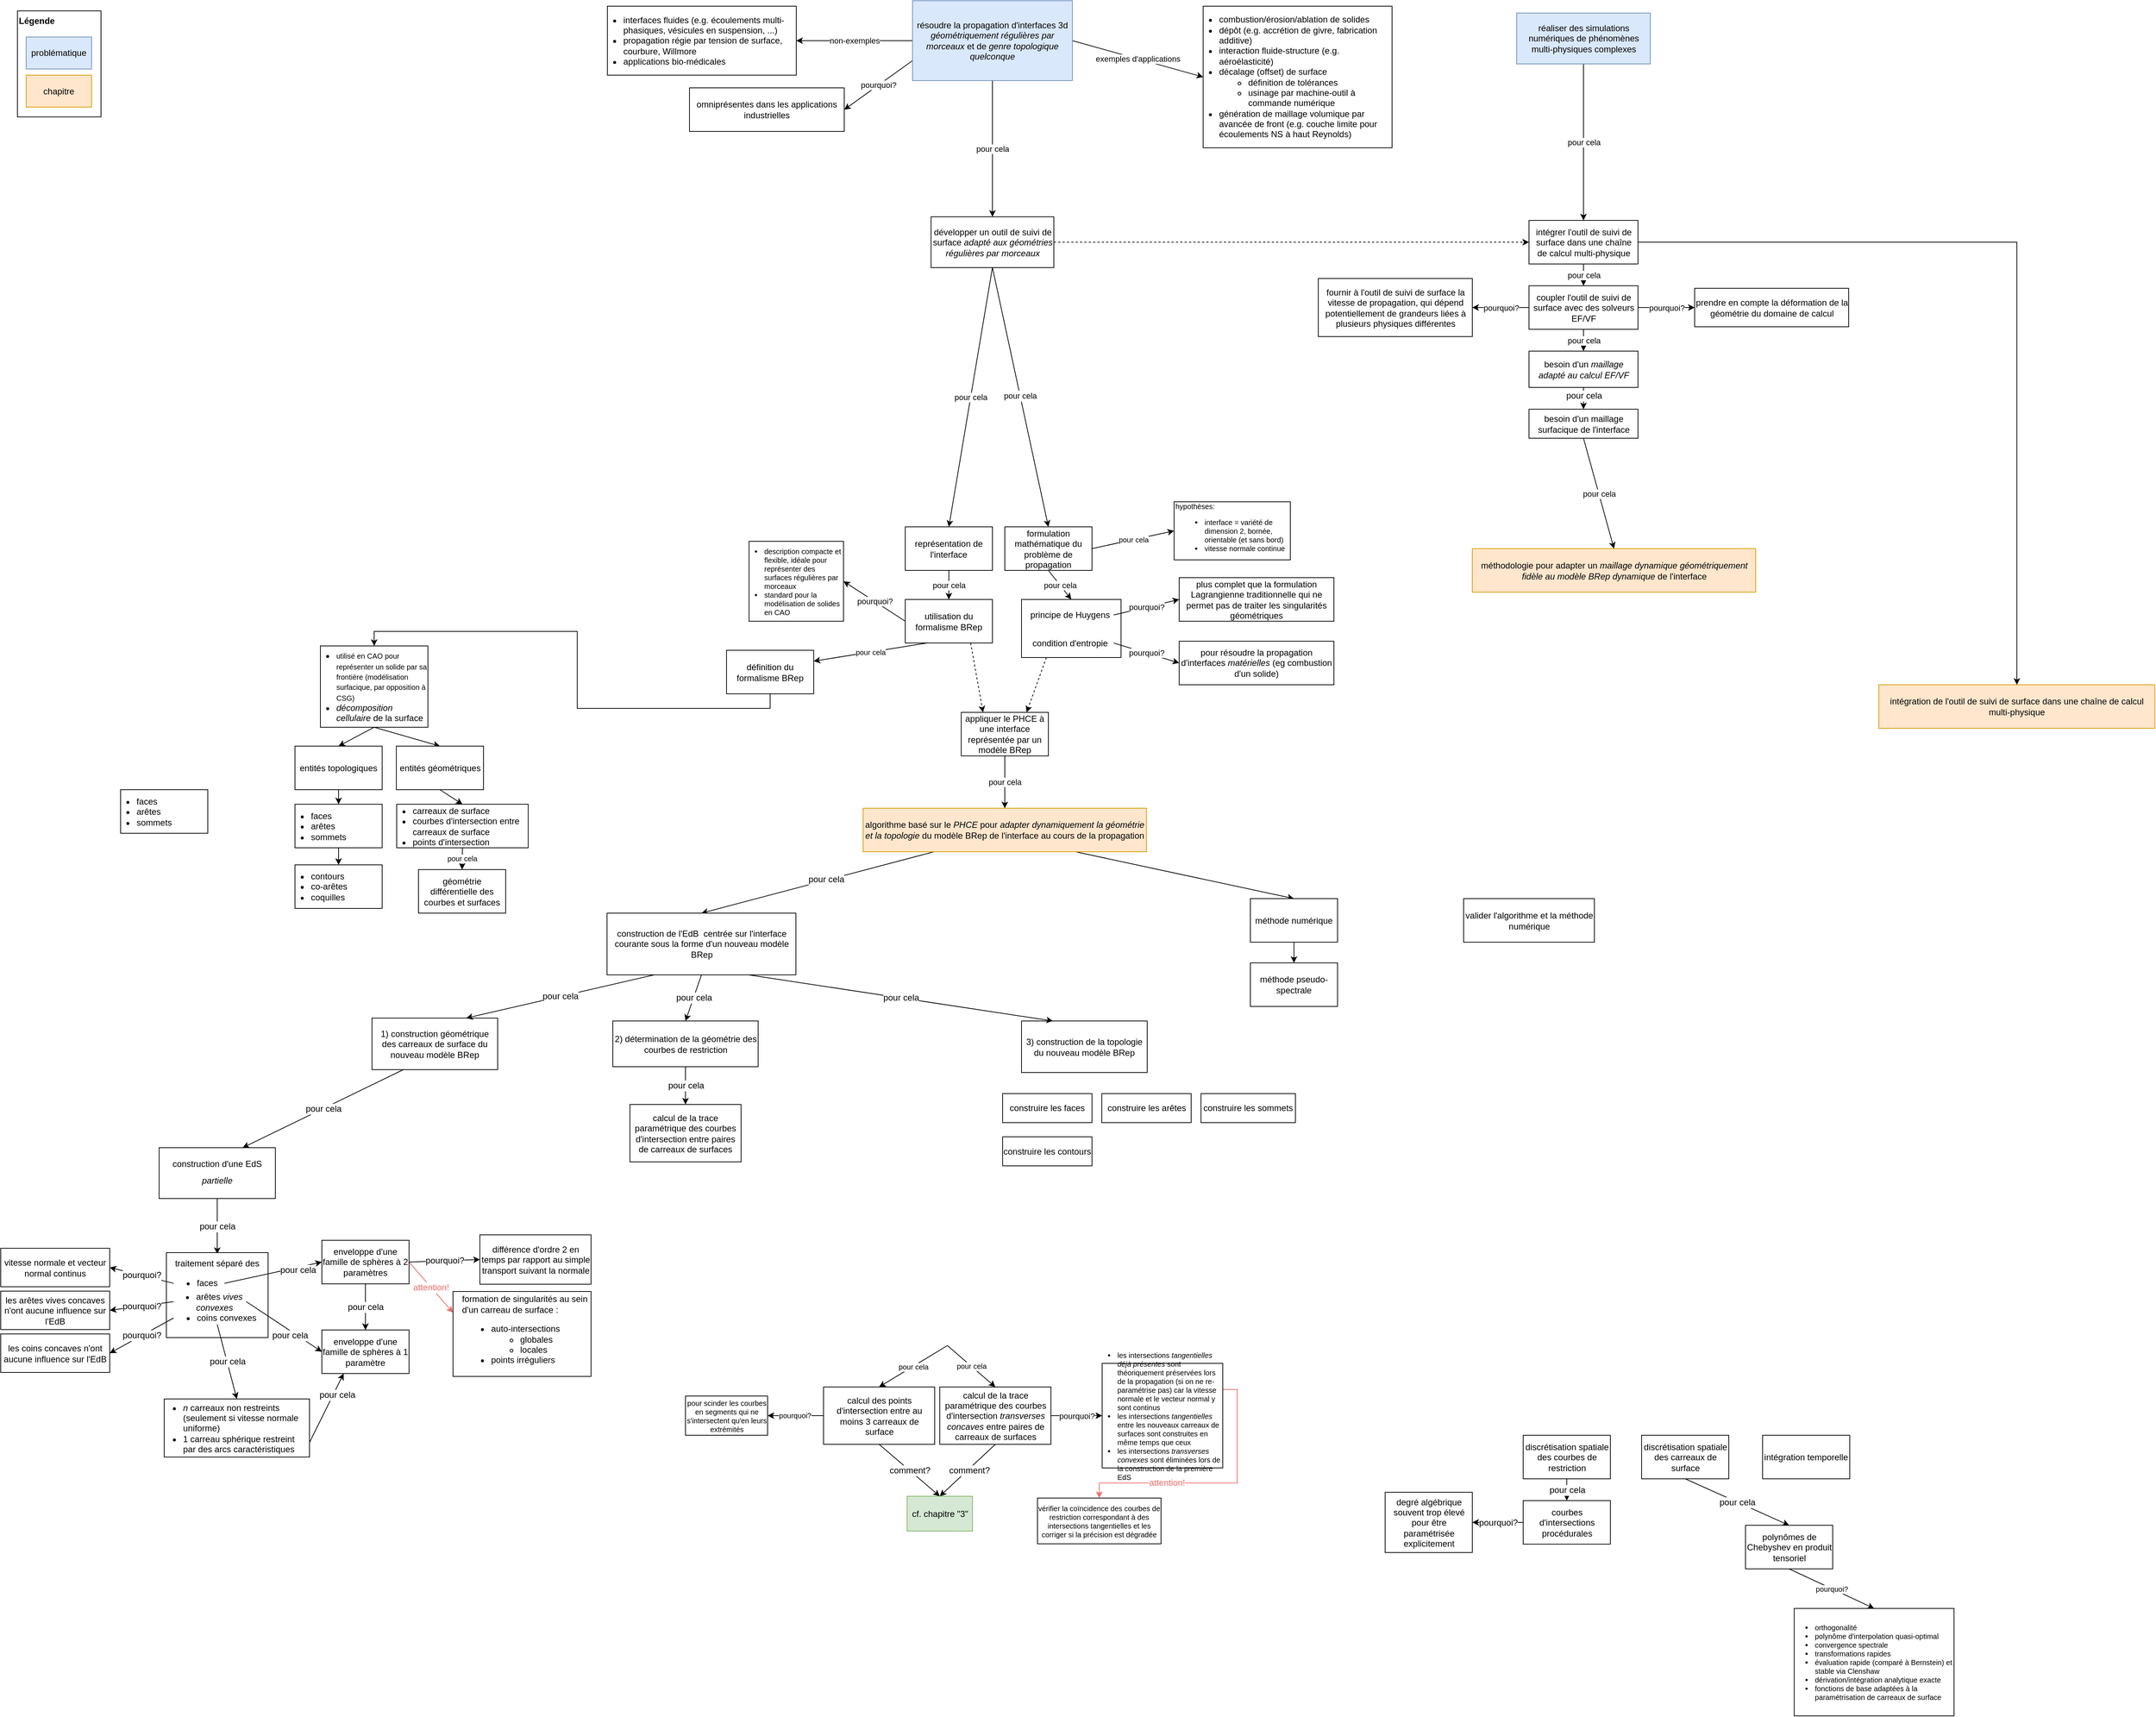 <mxfile version="10.6.1" type="device"><diagram id="3V4UhSUNMf4kDfP_RSkl" name="main"><mxGraphModel dx="1158" dy="675" grid="1" gridSize="10" guides="1" tooltips="1" connect="1" arrows="1" fold="1" page="1" pageScale="1" pageWidth="3000" pageHeight="3000" math="0" shadow="0"><root><mxCell id="0"/><mxCell id="1" parent="0"/><mxCell id="ggJOTwpltWvfGzuAw1vr-46" value="Légende" style="rounded=0;whiteSpace=wrap;html=1;align=left;verticalAlign=top;fontStyle=1" vertex="1" parent="1"><mxGeometry x="48" y="24" width="115" height="146" as="geometry"/></mxCell><mxCell id="5oj-8RAV3g0YCeZo7sYv-76" value="&lt;div align=&quot;center&quot;&gt;1) construction géométrique des carreaux de surface du nouveau modèle BRep&lt;br&gt;&lt;/div&gt;" style="rounded=0;whiteSpace=wrap;html=1;strokeColor=#000000;fillColor=#ffffff;fontSize=12;align=center;" parent="1" vertex="1"><mxGeometry x="536" y="1411" width="173" height="71" as="geometry"/></mxCell><mxCell id="5oj-8RAV3g0YCeZo7sYv-78" value="&lt;div align=&quot;center&quot;&gt;3) construction de la topologie du nouveau modèle BRep&lt;br&gt;&lt;/div&gt;" style="rounded=0;whiteSpace=wrap;html=1;strokeColor=#000000;fillColor=#ffffff;fontSize=12;align=center;" parent="1" vertex="1"><mxGeometry x="1430" y="1415" width="173" height="71" as="geometry"/></mxCell><mxCell id="5oj-8RAV3g0YCeZo7sYv-94" value="formation de singularités au sein d'un carreau de surface :&lt;br&gt;&lt;ul&gt;&lt;li&gt;auto-intersections&lt;/li&gt;&lt;ul&gt;&lt;li&gt;globales&lt;/li&gt;&lt;li&gt;locales&lt;/li&gt;&lt;/ul&gt;&lt;li&gt;points irréguliers&lt;br&gt;&lt;/li&gt;&lt;/ul&gt;" style="rounded=0;whiteSpace=wrap;html=1;strokeColor=#000000;fillColor=#ffffff;fontSize=12;align=left;spacingLeft=10;" parent="1" vertex="1"><mxGeometry x="647.5" y="1787.5" width="190" height="117" as="geometry"/></mxCell><mxCell id="5oj-8RAV3g0YCeZo7sYv-8" value="pourquoi?" style="rounded=0;orthogonalLoop=1;jettySize=auto;html=1;entryX=1;entryY=0.5;entryDx=0;entryDy=0;endArrow=classic;endFill=1;exitX=0;exitY=0.75;exitDx=0;exitDy=0;" parent="1" source="5oj-8RAV3g0YCeZo7sYv-9" target="5oj-8RAV3g0YCeZo7sYv-2" edge="1"><mxGeometry relative="1" as="geometry"><mxPoint x="1260" y="110" as="sourcePoint"/></mxGeometry></mxCell><mxCell id="9IUyj4MQn5A2SK3NC2IQ-7" value="pour cela" style="edgeStyle=none;rounded=0;orthogonalLoop=1;jettySize=auto;html=1;exitX=0.5;exitY=1;exitDx=0;exitDy=0;entryX=0.5;entryY=0;entryDx=0;entryDy=0;" parent="1" source="9IUyj4MQn5A2SK3NC2IQ-2" target="9IUyj4MQn5A2SK3NC2IQ-3" edge="1"><mxGeometry relative="1" as="geometry"/></mxCell><mxCell id="9IUyj4MQn5A2SK3NC2IQ-2" value="représentation de l'interface" style="rounded=0;whiteSpace=wrap;html=1;" parent="1" vertex="1"><mxGeometry x="1270" y="734.5" width="120" height="60" as="geometry"/></mxCell><mxCell id="9IUyj4MQn5A2SK3NC2IQ-9" value="pourquoi?" style="edgeStyle=none;rounded=0;orthogonalLoop=1;jettySize=auto;html=1;exitX=0;exitY=0.5;exitDx=0;exitDy=0;entryX=1;entryY=0.5;entryDx=0;entryDy=0;" parent="1" source="9IUyj4MQn5A2SK3NC2IQ-3" target="9IUyj4MQn5A2SK3NC2IQ-5" edge="1"><mxGeometry relative="1" as="geometry"/></mxCell><mxCell id="5oj-8RAV3g0YCeZo7sYv-10" value="" style="rounded=0;orthogonalLoop=1;jettySize=auto;html=1;exitX=0.5;exitY=1;exitDx=0;exitDy=0;entryX=0.5;entryY=0;entryDx=0;entryDy=0;endArrow=classic;endFill=1;fontSize=10;" parent="1" source="UZZpjrWwzgIzlD4dgI3h-14" target="UZZpjrWwzgIzlD4dgI3h-23" edge="1"><mxGeometry relative="1" as="geometry"/></mxCell><mxCell id="5oj-8RAV3g0YCeZo7sYv-20" style="edgeStyle=none;rounded=0;orthogonalLoop=1;jettySize=auto;html=1;exitX=0.75;exitY=1;exitDx=0;exitDy=0;entryX=0.25;entryY=0;entryDx=0;entryDy=0;endArrow=classic;endFill=1;dashed=1;" parent="1" source="9IUyj4MQn5A2SK3NC2IQ-3" target="ggJOTwpltWvfGzuAw1vr-47" edge="1"><mxGeometry relative="1" as="geometry"/></mxCell><mxCell id="UZZpjrWwzgIzlD4dgI3h-8" value="pour cela" style="rounded=0;orthogonalLoop=1;jettySize=auto;html=1;exitX=0.25;exitY=1;exitDx=0;exitDy=0;entryX=1;entryY=0.25;entryDx=0;entryDy=0;strokeColor=#000000;fontSize=10;fontColor=#000000;" edge="1" parent="1" source="9IUyj4MQn5A2SK3NC2IQ-3" target="UZZpjrWwzgIzlD4dgI3h-6"><mxGeometry relative="1" as="geometry"/></mxCell><mxCell id="9IUyj4MQn5A2SK3NC2IQ-3" value="utilisation du formalisme BRep" style="rounded=0;whiteSpace=wrap;html=1;" parent="1" vertex="1"><mxGeometry x="1270" y="834.5" width="120" height="60" as="geometry"/></mxCell><mxCell id="9IUyj4MQn5A2SK3NC2IQ-4" value="géométrie différentielle des courbes et surfaces" style="rounded=0;whiteSpace=wrap;html=1;" parent="1" vertex="1"><mxGeometry x="600" y="1206.5" width="120" height="60" as="geometry"/></mxCell><mxCell id="9IUyj4MQn5A2SK3NC2IQ-5" value="&lt;div style=&quot;font-size: 10px&quot; align=&quot;left&quot;&gt;&lt;ul style=&quot;font-size: 10px&quot;&gt;&lt;li style=&quot;font-size: 10px&quot;&gt;description compacte et flexible, idéale pour représenter des surfaces régulières par morceaux&lt;/li&gt;&lt;li style=&quot;font-size: 10px&quot;&gt;standard pour la modélisation de solides en CAO&lt;br&gt;&lt;/li&gt;&lt;/ul&gt;&lt;/div&gt;" style="rounded=0;whiteSpace=wrap;html=1;spacingLeft=-20;fontSize=10;" parent="1" vertex="1"><mxGeometry x="1055" y="754.5" width="130" height="110" as="geometry"/></mxCell><mxCell id="5oj-8RAV3g0YCeZo7sYv-14" value="pour cela" style="edgeStyle=none;rounded=0;orthogonalLoop=1;jettySize=auto;html=1;exitX=0.5;exitY=1;exitDx=0;exitDy=0;entryX=0.5;entryY=0;entryDx=0;entryDy=0;endArrow=classic;endFill=1;" parent="1" source="9IUyj4MQn5A2SK3NC2IQ-10" target="5oj-8RAV3g0YCeZo7sYv-11" edge="1"><mxGeometry relative="1" as="geometry"/></mxCell><mxCell id="UZZpjrWwzgIzlD4dgI3h-12" value="pour cela" style="edgeStyle=none;rounded=0;orthogonalLoop=1;jettySize=auto;html=1;exitX=1;exitY=0.5;exitDx=0;exitDy=0;entryX=0;entryY=0.5;entryDx=0;entryDy=0;strokeColor=#000000;fontSize=10;fontColor=#000000;" edge="1" parent="1" source="9IUyj4MQn5A2SK3NC2IQ-10" target="UZZpjrWwzgIzlD4dgI3h-11"><mxGeometry relative="1" as="geometry"/></mxCell><mxCell id="9IUyj4MQn5A2SK3NC2IQ-10" value="formulation mathématique du problème de propagation" style="rounded=0;whiteSpace=wrap;html=1;" parent="1" vertex="1"><mxGeometry x="1407" y="734.5" width="120" height="60" as="geometry"/></mxCell><mxCell id="9IUyj4MQn5A2SK3NC2IQ-14" value="plus complet que la formulation Lagrangienne traditionnelle qui ne permet pas de traiter les singularités géométriques" style="rounded=0;whiteSpace=wrap;html=1;" parent="1" vertex="1"><mxGeometry x="1647" y="804.5" width="213" height="60" as="geometry"/></mxCell><mxCell id="dQmw5NRW7VL9Pw2cw0b9-4" value="pour résoudre la propagation d'interfaces &lt;i&gt;matérielles &lt;/i&gt;(eg combustion d'un solide)" style="rounded=0;whiteSpace=wrap;html=1;" parent="1" vertex="1"><mxGeometry x="1647" y="892" width="213" height="60" as="geometry"/></mxCell><mxCell id="5oj-8RAV3g0YCeZo7sYv-2" value="omniprésentes dans les applications industrielles" style="rounded=0;whiteSpace=wrap;html=1;" parent="1" vertex="1"><mxGeometry x="973" y="130" width="213" height="60" as="geometry"/></mxCell><mxCell id="5oj-8RAV3g0YCeZo7sYv-12" value="" style="group" parent="1" vertex="1" connectable="0"><mxGeometry x="1430" y="834.5" width="137" height="80" as="geometry"/></mxCell><mxCell id="5oj-8RAV3g0YCeZo7sYv-11" value="" style="rounded=0;whiteSpace=wrap;html=1;fillColor=#ffffff;" parent="5oj-8RAV3g0YCeZo7sYv-12" vertex="1"><mxGeometry width="137" height="80.0" as="geometry"/></mxCell><mxCell id="9IUyj4MQn5A2SK3NC2IQ-12" value="principe de Huygens" style="rounded=0;whiteSpace=wrap;html=1;fillColor=none;strokeColor=none;" parent="5oj-8RAV3g0YCeZo7sYv-12" vertex="1"><mxGeometry x="7" y="12.444" width="120" height="17.778" as="geometry"/></mxCell><mxCell id="dQmw5NRW7VL9Pw2cw0b9-2" value="condition d'entropie" style="rounded=0;whiteSpace=wrap;html=1;fillColor=none;strokeColor=none;" parent="5oj-8RAV3g0YCeZo7sYv-12" vertex="1"><mxGeometry x="7" y="50.056" width="120" height="20.0" as="geometry"/></mxCell><mxCell id="9IUyj4MQn5A2SK3NC2IQ-15" value="pourquoi?" style="edgeStyle=none;rounded=0;orthogonalLoop=1;jettySize=auto;html=1;exitX=1;exitY=0.5;exitDx=0;exitDy=0;entryX=0;entryY=0.5;entryDx=0;entryDy=0;" parent="1" source="9IUyj4MQn5A2SK3NC2IQ-12" target="9IUyj4MQn5A2SK3NC2IQ-14" edge="1"><mxGeometry relative="1" as="geometry"/></mxCell><mxCell id="dQmw5NRW7VL9Pw2cw0b9-5" value="pourquoi?" style="rounded=0;orthogonalLoop=1;jettySize=auto;html=1;exitX=1;exitY=0.5;exitDx=0;exitDy=0;entryX=0;entryY=0.5;entryDx=0;entryDy=0;" parent="1" source="dQmw5NRW7VL9Pw2cw0b9-2" target="dQmw5NRW7VL9Pw2cw0b9-4" edge="1"><mxGeometry relative="1" as="geometry"/></mxCell><mxCell id="5oj-8RAV3g0YCeZo7sYv-43" style="edgeStyle=none;rounded=0;orthogonalLoop=1;jettySize=auto;html=1;exitX=0.25;exitY=1;exitDx=0;exitDy=0;entryX=0.5;entryY=0;entryDx=0;entryDy=0;endArrow=classic;endFill=1;fontSize=12;" parent="1" source="5oj-8RAV3g0YCeZo7sYv-16" target="5oj-8RAV3g0YCeZo7sYv-42" edge="1"><mxGeometry relative="1" as="geometry"><mxPoint x="1159.5" y="1221" as="sourcePoint"/></mxGeometry></mxCell><mxCell id="5oj-8RAV3g0YCeZo7sYv-71" value="pour cela" style="text;html=1;resizable=0;points=[];align=center;verticalAlign=middle;labelBackgroundColor=#ffffff;fontSize=12;" parent="5oj-8RAV3g0YCeZo7sYv-43" vertex="1" connectable="0"><mxGeometry x="-0.072" y="-1" relative="1" as="geometry"><mxPoint as="offset"/></mxGeometry></mxCell><mxCell id="5oj-8RAV3g0YCeZo7sYv-80" style="edgeStyle=none;rounded=0;orthogonalLoop=1;jettySize=auto;html=1;exitX=0.75;exitY=1;exitDx=0;exitDy=0;entryX=0.5;entryY=0;entryDx=0;entryDy=0;endArrow=classic;endFill=1;fontSize=12;" parent="1" source="5oj-8RAV3g0YCeZo7sYv-16" target="5oj-8RAV3g0YCeZo7sYv-27" edge="1"><mxGeometry relative="1" as="geometry"/></mxCell><mxCell id="5oj-8RAV3g0YCeZo7sYv-16" value="algorithme basé sur le &lt;i&gt;PHCE&lt;/i&gt; pour &lt;i&gt;adapter dynamiquement la géométrie et la topologie&lt;/i&gt; du modèle BRep de l'interface au cours de la propagation" style="rounded=0;whiteSpace=wrap;html=1;strokeColor=#d79b00;fillColor=#ffe6cc;" parent="1" vertex="1"><mxGeometry x="1212" y="1122" width="390" height="60" as="geometry"/></mxCell><mxCell id="5oj-8RAV3g0YCeZo7sYv-19" style="edgeStyle=none;rounded=0;orthogonalLoop=1;jettySize=auto;html=1;exitX=0.25;exitY=1;exitDx=0;exitDy=0;entryX=0.75;entryY=0;entryDx=0;entryDy=0;endArrow=classic;endFill=1;dashed=1;" parent="1" source="5oj-8RAV3g0YCeZo7sYv-11" target="ggJOTwpltWvfGzuAw1vr-47" edge="1"><mxGeometry relative="1" as="geometry"/></mxCell><mxCell id="5oj-8RAV3g0YCeZo7sYv-34" value="pourquoi?" style="edgeStyle=none;rounded=0;orthogonalLoop=1;jettySize=auto;html=1;exitX=0.5;exitY=1;exitDx=0;exitDy=0;entryX=0.5;entryY=0;entryDx=0;entryDy=0;endArrow=classic;endFill=1;fontSize=10;" parent="1" source="5oj-8RAV3g0YCeZo7sYv-21" target="5oj-8RAV3g0YCeZo7sYv-22" edge="1"><mxGeometry relative="1" as="geometry"/></mxCell><mxCell id="5oj-8RAV3g0YCeZo7sYv-21" value="polynômes de Chebyshev en produit tensoriel" style="rounded=0;whiteSpace=wrap;html=1;strokeColor=#000000;fillColor=#ffffff;" parent="1" vertex="1"><mxGeometry x="2426.5" y="2109.5" width="120" height="60" as="geometry"/></mxCell><mxCell id="5oj-8RAV3g0YCeZo7sYv-22" value="&lt;ul style=&quot;font-size: 10px&quot;&gt;&lt;li style=&quot;font-size: 10px&quot;&gt;orthogonalité&lt;/li&gt;&lt;li style=&quot;font-size: 10px&quot;&gt;polynôme d'interpolation quasi-optimal&lt;br&gt;&lt;/li&gt;&lt;li style=&quot;font-size: 10px&quot;&gt;convergence spectrale&lt;/li&gt;&lt;li style=&quot;font-size: 10px&quot;&gt;transformations rapides&lt;br&gt;&lt;/li&gt;&lt;li style=&quot;font-size: 10px&quot;&gt;évaluation rapide (comparé à Bernstein) et stable via Clenshaw&lt;/li&gt;&lt;li style=&quot;font-size: 10px&quot;&gt;dérivation/intégration analytique exacte&lt;br&gt;&lt;/li&gt;&lt;li style=&quot;font-size: 10px&quot;&gt;fonctions de base adaptées à la paramétrisation de carreaux de surface&lt;br style=&quot;font-size: 10px&quot;&gt;&lt;/li&gt;&lt;/ul&gt;" style="rounded=0;whiteSpace=wrap;html=1;strokeColor=#000000;fillColor=#ffffff;fontSize=10;spacing=0;spacingLeft=-12;align=left;" parent="1" vertex="1"><mxGeometry x="2493.5" y="2224" width="220" height="148" as="geometry"/></mxCell><mxCell id="5oj-8RAV3g0YCeZo7sYv-81" style="edgeStyle=none;rounded=0;orthogonalLoop=1;jettySize=auto;html=1;exitX=0.5;exitY=1;exitDx=0;exitDy=0;entryX=0.5;entryY=0;entryDx=0;entryDy=0;endArrow=classic;endFill=1;fontSize=12;" parent="1" source="5oj-8RAV3g0YCeZo7sYv-27" target="5oj-8RAV3g0YCeZo7sYv-29" edge="1"><mxGeometry relative="1" as="geometry"/></mxCell><mxCell id="5oj-8RAV3g0YCeZo7sYv-27" value="méthode numérique" style="rounded=0;whiteSpace=wrap;html=1;strokeColor=#000000;fillColor=#ffffff;" parent="1" vertex="1"><mxGeometry x="1745" y="1246.5" width="120" height="60" as="geometry"/></mxCell><mxCell id="5oj-8RAV3g0YCeZo7sYv-29" value="méthode pseudo-spectrale" style="rounded=0;whiteSpace=wrap;html=1;strokeColor=#000000;fillColor=#ffffff;" parent="1" vertex="1"><mxGeometry x="1745" y="1335" width="120" height="60" as="geometry"/></mxCell><mxCell id="5oj-8RAV3g0YCeZo7sYv-31" value="enveloppe d'une famille de sphères à 1 paramètre" style="rounded=0;whiteSpace=wrap;html=1;" parent="1" vertex="1"><mxGeometry x="467" y="1840.5" width="120" height="60" as="geometry"/></mxCell><mxCell id="5oj-8RAV3g0YCeZo7sYv-66" value="pour cela" style="edgeStyle=none;rounded=0;orthogonalLoop=1;jettySize=auto;html=1;exitX=0.5;exitY=1;exitDx=0;exitDy=0;entryX=0.5;entryY=0;entryDx=0;entryDy=0;endArrow=classic;endFill=1;fontSize=12;" parent="1" source="5oj-8RAV3g0YCeZo7sYv-33" target="5oj-8RAV3g0YCeZo7sYv-31" edge="1"><mxGeometry relative="1" as="geometry"/></mxCell><mxCell id="5oj-8RAV3g0YCeZo7sYv-87" value="pourquoi?" style="edgeStyle=none;rounded=0;orthogonalLoop=1;jettySize=auto;html=1;exitX=1;exitY=0.5;exitDx=0;exitDy=0;entryX=0;entryY=0.5;entryDx=0;entryDy=0;endArrow=classic;endFill=1;fontSize=12;" parent="1" source="5oj-8RAV3g0YCeZo7sYv-33" target="5oj-8RAV3g0YCeZo7sYv-86" edge="1"><mxGeometry relative="1" as="geometry"/></mxCell><mxCell id="5oj-8RAV3g0YCeZo7sYv-89" value="&lt;font&gt;attention!&lt;/font&gt;" style="edgeStyle=none;rounded=0;orthogonalLoop=1;jettySize=auto;html=1;exitX=1;exitY=0.5;exitDx=0;exitDy=0;entryX=0;entryY=0.25;entryDx=0;entryDy=0;endArrow=classic;endFill=1;fontSize=12;fontColor=#EA6B66;strokeColor=#EA6B66;" parent="1" source="5oj-8RAV3g0YCeZo7sYv-33" target="5oj-8RAV3g0YCeZo7sYv-94" edge="1"><mxGeometry relative="1" as="geometry"><mxPoint x="676.5" y="1760" as="targetPoint"/></mxGeometry></mxCell><mxCell id="5oj-8RAV3g0YCeZo7sYv-33" value="enveloppe d'une famille de sphères à 2 paramètres" style="rounded=0;whiteSpace=wrap;html=1;" parent="1" vertex="1"><mxGeometry x="467" y="1717" width="120" height="60" as="geometry"/></mxCell><mxCell id="5oj-8RAV3g0YCeZo7sYv-41" value="" style="group" parent="1" vertex="1" connectable="0"><mxGeometry x="243" y="1589.5" width="160" height="70" as="geometry"/></mxCell><mxCell id="5oj-8RAV3g0YCeZo7sYv-39" value="" style="rounded=0;whiteSpace=wrap;html=1;strokeColor=#000000;fillColor=#ffffff;fontSize=12;align=center;" parent="5oj-8RAV3g0YCeZo7sYv-41" vertex="1"><mxGeometry width="160" height="70" as="geometry"/></mxCell><mxCell id="5oj-8RAV3g0YCeZo7sYv-35" value="construction d'une EdS" style="rounded=0;whiteSpace=wrap;html=1;strokeColor=none;fillColor=none;fontSize=12;align=center;" parent="5oj-8RAV3g0YCeZo7sYv-41" vertex="1"><mxGeometry x="10" width="140" height="45" as="geometry"/></mxCell><mxCell id="5oj-8RAV3g0YCeZo7sYv-38" value="&lt;i&gt;partielle&lt;/i&gt;" style="rounded=0;whiteSpace=wrap;html=1;strokeColor=none;fillColor=none;fontSize=12;align=center;" parent="5oj-8RAV3g0YCeZo7sYv-41" vertex="1"><mxGeometry x="10" y="32.5" width="140" height="25" as="geometry"/></mxCell><mxCell id="5oj-8RAV3g0YCeZo7sYv-44" value="pour cela" style="edgeStyle=none;rounded=0;orthogonalLoop=1;jettySize=auto;html=1;exitX=0.25;exitY=1;exitDx=0;exitDy=0;endArrow=classic;endFill=1;fontSize=12;entryX=0.75;entryY=0;entryDx=0;entryDy=0;" parent="1" source="5oj-8RAV3g0YCeZo7sYv-42" target="5oj-8RAV3g0YCeZo7sYv-76" edge="1"><mxGeometry relative="1" as="geometry"><mxPoint x="696" y="1412" as="targetPoint"/></mxGeometry></mxCell><mxCell id="5oj-8RAV3g0YCeZo7sYv-79" value="pour cela" style="edgeStyle=none;rounded=0;orthogonalLoop=1;jettySize=auto;html=1;exitX=0.75;exitY=1;exitDx=0;exitDy=0;entryX=0.25;entryY=0;entryDx=0;entryDy=0;endArrow=classic;endFill=1;fontSize=12;" parent="1" source="5oj-8RAV3g0YCeZo7sYv-42" target="5oj-8RAV3g0YCeZo7sYv-78" edge="1"><mxGeometry relative="1" as="geometry"/></mxCell><mxCell id="sntRJTxyuBcKwtaXbKw5-4" value="pour cela" style="edgeStyle=none;rounded=0;orthogonalLoop=1;jettySize=auto;html=1;exitX=0.5;exitY=1;exitDx=0;exitDy=0;entryX=0.5;entryY=0;entryDx=0;entryDy=0;endArrow=classic;endFill=1;fontSize=12;" parent="1" source="5oj-8RAV3g0YCeZo7sYv-42" target="sntRJTxyuBcKwtaXbKw5-3" edge="1"><mxGeometry relative="1" as="geometry"/></mxCell><mxCell id="5oj-8RAV3g0YCeZo7sYv-42" value="construction de l'EdB&amp;nbsp; centrée sur l'interface courante sous la forme d'un nouveau modèle BRep" style="rounded=0;whiteSpace=wrap;html=1;strokeColor=#000000;fillColor=#ffffff;fontSize=12;align=center;" parent="1" vertex="1"><mxGeometry x="859.5" y="1266.5" width="260" height="85" as="geometry"/></mxCell><mxCell id="5oj-8RAV3g0YCeZo7sYv-48" value="pour cela" style="edgeStyle=none;rounded=0;orthogonalLoop=1;jettySize=auto;html=1;exitX=0.5;exitY=1;exitDx=0;exitDy=0;endArrow=classic;endFill=1;fontSize=12;entryX=0.5;entryY=0;entryDx=0;entryDy=0;" parent="1" source="5oj-8RAV3g0YCeZo7sYv-39" target="5oj-8RAV3g0YCeZo7sYv-49" edge="1"><mxGeometry relative="1" as="geometry"><mxPoint x="320.154" y="1691.5" as="targetPoint"/></mxGeometry></mxCell><mxCell id="5oj-8RAV3g0YCeZo7sYv-54" value="" style="group" parent="1" vertex="1" connectable="0"><mxGeometry x="253" y="1734" width="140" height="117" as="geometry"/></mxCell><mxCell id="5oj-8RAV3g0YCeZo7sYv-53" value="" style="rounded=0;whiteSpace=wrap;html=1;strokeColor=#000000;fillColor=#ffffff;fontSize=12;align=left;" parent="5oj-8RAV3g0YCeZo7sYv-54" vertex="1"><mxGeometry width="140" height="117" as="geometry"/></mxCell><mxCell id="5oj-8RAV3g0YCeZo7sYv-49" value="traitement séparé des" style="rounded=0;whiteSpace=wrap;html=1;strokeColor=none;fillColor=none;fontSize=12;align=center;" parent="5oj-8RAV3g0YCeZo7sYv-54" vertex="1"><mxGeometry y="1.8" width="140" height="27" as="geometry"/></mxCell><mxCell id="5oj-8RAV3g0YCeZo7sYv-50" value="&lt;ul&gt;&lt;li&gt;faces&lt;/li&gt;&lt;/ul&gt;" style="rounded=0;whiteSpace=wrap;html=1;strokeColor=none;fillColor=none;fontSize=12;align=left;spacingLeft=-10;" parent="5oj-8RAV3g0YCeZo7sYv-54" vertex="1"><mxGeometry x="10" y="28.8" width="70" height="27" as="geometry"/></mxCell><mxCell id="5oj-8RAV3g0YCeZo7sYv-51" value="&lt;div align=&quot;left&quot;&gt;&lt;ul&gt;&lt;li&gt;arêtes&lt;i&gt; vives convexes&lt;/i&gt;&lt;/li&gt;&lt;/ul&gt;&lt;/div&gt;" style="rounded=0;whiteSpace=wrap;html=1;strokeColor=none;fillColor=none;fontSize=12;align=center;spacingLeft=-10;" parent="5oj-8RAV3g0YCeZo7sYv-54" vertex="1"><mxGeometry x="10" y="54" width="100" height="27" as="geometry"/></mxCell><mxCell id="5oj-8RAV3g0YCeZo7sYv-52" value="&lt;div align=&quot;left&quot;&gt;&lt;ul&gt;&lt;li&gt;coins convexes&lt;/li&gt;&lt;/ul&gt;&lt;/div&gt;" style="rounded=0;whiteSpace=wrap;html=1;strokeColor=none;fillColor=none;fontSize=12;align=left;spacingLeft=-10;" parent="5oj-8RAV3g0YCeZo7sYv-54" vertex="1"><mxGeometry x="10" y="81" width="120" height="18" as="geometry"/></mxCell><mxCell id="5oj-8RAV3g0YCeZo7sYv-56" value="vitesse normale et vecteur normal continus" style="rounded=0;whiteSpace=wrap;html=1;strokeColor=#000000;fillColor=#ffffff;fontSize=12;align=center;" parent="1" vertex="1"><mxGeometry x="25" y="1728" width="150" height="53" as="geometry"/></mxCell><mxCell id="5oj-8RAV3g0YCeZo7sYv-57" value="pourquoi?" style="edgeStyle=none;rounded=0;orthogonalLoop=1;jettySize=auto;html=1;exitX=0;exitY=0.5;exitDx=0;exitDy=0;entryX=1;entryY=0.5;entryDx=0;entryDy=0;endArrow=classic;endFill=1;fontSize=12;" parent="1" source="5oj-8RAV3g0YCeZo7sYv-50" target="5oj-8RAV3g0YCeZo7sYv-56" edge="1"><mxGeometry relative="1" as="geometry"/></mxCell><mxCell id="5oj-8RAV3g0YCeZo7sYv-58" value="les arêtes vives concaves n'ont aucune influence sur l'EdB" style="rounded=0;whiteSpace=wrap;html=1;strokeColor=#000000;fillColor=#ffffff;fontSize=12;align=center;" parent="1" vertex="1"><mxGeometry x="25" y="1787" width="150" height="53" as="geometry"/></mxCell><mxCell id="5oj-8RAV3g0YCeZo7sYv-59" value="pourquoi?" style="edgeStyle=none;rounded=0;orthogonalLoop=1;jettySize=auto;html=1;exitX=0;exitY=0.5;exitDx=0;exitDy=0;entryX=1;entryY=0.5;entryDx=0;entryDy=0;endArrow=classic;endFill=1;fontSize=12;" parent="1" source="5oj-8RAV3g0YCeZo7sYv-51" target="5oj-8RAV3g0YCeZo7sYv-58" edge="1"><mxGeometry relative="1" as="geometry"/></mxCell><mxCell id="5oj-8RAV3g0YCeZo7sYv-60" value="les coins concaves n'ont aucune influence sur l'EdB" style="rounded=0;whiteSpace=wrap;html=1;strokeColor=#000000;fillColor=#ffffff;fontSize=12;align=center;" parent="1" vertex="1"><mxGeometry x="25" y="1846" width="150" height="53" as="geometry"/></mxCell><mxCell id="5oj-8RAV3g0YCeZo7sYv-61" value="pourquoi?" style="rounded=0;orthogonalLoop=1;jettySize=auto;html=1;exitX=0;exitY=0.5;exitDx=0;exitDy=0;entryX=1;entryY=0.5;entryDx=0;entryDy=0;endArrow=classic;endFill=1;fontSize=12;" parent="1" source="5oj-8RAV3g0YCeZo7sYv-52" target="5oj-8RAV3g0YCeZo7sYv-60" edge="1"><mxGeometry relative="1" as="geometry"/></mxCell><mxCell id="5oj-8RAV3g0YCeZo7sYv-64" value="pour cela" style="edgeStyle=none;rounded=0;orthogonalLoop=1;jettySize=auto;html=1;exitX=1;exitY=0.5;exitDx=0;exitDy=0;entryX=0;entryY=0.5;entryDx=0;entryDy=0;endArrow=classic;endFill=1;fontSize=12;" parent="1" source="5oj-8RAV3g0YCeZo7sYv-50" target="5oj-8RAV3g0YCeZo7sYv-33" edge="1"><mxGeometry x="0.477" y="-3" relative="1" as="geometry"><mxPoint x="1" as="offset"/></mxGeometry></mxCell><mxCell id="5oj-8RAV3g0YCeZo7sYv-65" value="pour cela" style="edgeStyle=none;rounded=0;orthogonalLoop=1;jettySize=auto;html=1;exitX=1;exitY=0.5;exitDx=0;exitDy=0;entryX=0;entryY=0.5;entryDx=0;entryDy=0;endArrow=classic;endFill=1;fontSize=12;" parent="1" source="5oj-8RAV3g0YCeZo7sYv-51" target="5oj-8RAV3g0YCeZo7sYv-31" edge="1"><mxGeometry x="0.207" y="-6" relative="1" as="geometry"><mxPoint as="offset"/></mxGeometry></mxCell><mxCell id="5oj-8RAV3g0YCeZo7sYv-70" value="pour cela" style="edgeStyle=none;rounded=0;orthogonalLoop=1;jettySize=auto;html=1;exitX=1;exitY=0.75;exitDx=0;exitDy=0;entryX=0.25;entryY=1;entryDx=0;entryDy=0;endArrow=classic;endFill=1;fontSize=12;" parent="1" source="5oj-8RAV3g0YCeZo7sYv-68" target="5oj-8RAV3g0YCeZo7sYv-31" edge="1"><mxGeometry x="0.405" y="-5" relative="1" as="geometry"><mxPoint y="-1" as="offset"/></mxGeometry></mxCell><mxCell id="5oj-8RAV3g0YCeZo7sYv-68" value="&lt;ul&gt;&lt;li&gt;&lt;i&gt;n&lt;/i&gt; carreaux non restreints (seulement si vitesse normale uniforme)&lt;br&gt;&lt;/li&gt;&lt;li&gt;1 carreau sphérique restreint par des arcs caractéristiques&lt;/li&gt;&lt;/ul&gt;" style="rounded=0;whiteSpace=wrap;html=1;align=left;spacingLeft=-16;" parent="1" vertex="1"><mxGeometry x="250" y="1935.5" width="200" height="80" as="geometry"/></mxCell><mxCell id="5oj-8RAV3g0YCeZo7sYv-69" value="pour cela" style="edgeStyle=none;rounded=0;orthogonalLoop=1;jettySize=auto;html=1;exitX=0.5;exitY=1;exitDx=0;exitDy=0;entryX=0.5;entryY=0;entryDx=0;entryDy=0;endArrow=classic;endFill=1;fontSize=12;" parent="1" source="5oj-8RAV3g0YCeZo7sYv-52" target="5oj-8RAV3g0YCeZo7sYv-68" edge="1"><mxGeometry relative="1" as="geometry"/></mxCell><mxCell id="5oj-8RAV3g0YCeZo7sYv-77" value="pour cela" style="edgeStyle=none;rounded=0;orthogonalLoop=1;jettySize=auto;html=1;exitX=0.25;exitY=1;exitDx=0;exitDy=0;entryX=0.75;entryY=0;entryDx=0;entryDy=0;endArrow=classic;endFill=1;fontSize=12;" parent="1" source="5oj-8RAV3g0YCeZo7sYv-76" target="5oj-8RAV3g0YCeZo7sYv-35" edge="1"><mxGeometry relative="1" as="geometry"/></mxCell><mxCell id="5oj-8RAV3g0YCeZo7sYv-84" value="pour cela" style="edgeStyle=none;rounded=0;orthogonalLoop=1;jettySize=auto;html=1;exitX=0.5;exitY=1;exitDx=0;exitDy=0;entryX=0.5;entryY=0;entryDx=0;entryDy=0;endArrow=classic;endFill=1;fontSize=12;" parent="1" source="5oj-8RAV3g0YCeZo7sYv-82" target="5oj-8RAV3g0YCeZo7sYv-21" edge="1"><mxGeometry relative="1" as="geometry"/></mxCell><mxCell id="5oj-8RAV3g0YCeZo7sYv-82" value="discrétisation spatiale des carreaux de surface" style="rounded=0;whiteSpace=wrap;html=1;strokeColor=#000000;fillColor=#ffffff;" parent="1" vertex="1"><mxGeometry x="2283.5" y="1985.5" width="120" height="60" as="geometry"/></mxCell><mxCell id="5oj-8RAV3g0YCeZo7sYv-83" value="intégration temporelle" style="rounded=0;whiteSpace=wrap;html=1;strokeColor=#000000;fillColor=#ffffff;" parent="1" vertex="1"><mxGeometry x="2450" y="1985.5" width="120" height="60" as="geometry"/></mxCell><mxCell id="5oj-8RAV3g0YCeZo7sYv-85" value="méthodologie pour adapter un &lt;i&gt;maillage dynamique géométriquement fidèle au modèle BRep dynamique&lt;/i&gt; de l'interface" style="rounded=0;whiteSpace=wrap;html=1;strokeColor=#d79b00;fillColor=#ffe6cc;" parent="1" vertex="1"><mxGeometry x="2050.5" y="764.5" width="390" height="60" as="geometry"/></mxCell><mxCell id="5oj-8RAV3g0YCeZo7sYv-86" value="différence d'ordre 2 en temps par rapport au simple transport suivant la normale" style="rounded=0;whiteSpace=wrap;html=1;" parent="1" vertex="1"><mxGeometry x="684.5" y="1709.5" width="153" height="68" as="geometry"/></mxCell><mxCell id="5oj-8RAV3g0YCeZo7sYv-101" value="pour cela" style="edgeStyle=none;rounded=0;orthogonalLoop=1;jettySize=auto;html=1;endArrow=classic;endFill=1;fontSize=12;entryX=0.5;entryY=0;entryDx=0;entryDy=0;" parent="1" source="5oj-8RAV3g0YCeZo7sYv-97" target="5oj-8RAV3g0YCeZo7sYv-99" edge="1"><mxGeometry relative="1" as="geometry"><mxPoint x="2180.5" y="2072.5" as="targetPoint"/></mxGeometry></mxCell><mxCell id="5oj-8RAV3g0YCeZo7sYv-97" value="discrétisation spatiale des courbes de restriction" style="rounded=0;whiteSpace=wrap;html=1;strokeColor=#000000;fillColor=#ffffff;" parent="1" vertex="1"><mxGeometry x="2120.5" y="1985.5" width="120" height="60" as="geometry"/></mxCell><mxCell id="5oj-8RAV3g0YCeZo7sYv-103" value="pourquoi?" style="edgeStyle=none;rounded=0;orthogonalLoop=1;jettySize=auto;html=1;exitX=0;exitY=0.5;exitDx=0;exitDy=0;entryX=1;entryY=0.5;entryDx=0;entryDy=0;endArrow=classic;endFill=1;fontSize=12;" parent="1" source="5oj-8RAV3g0YCeZo7sYv-99" target="5oj-8RAV3g0YCeZo7sYv-102" edge="1"><mxGeometry relative="1" as="geometry"/></mxCell><mxCell id="5oj-8RAV3g0YCeZo7sYv-99" value="courbes d'intersections procédurales" style="rounded=0;whiteSpace=wrap;html=1;strokeColor=#000000;fillColor=#ffffff;" parent="1" vertex="1"><mxGeometry x="2120.5" y="2075.5" width="120" height="60" as="geometry"/></mxCell><mxCell id="5oj-8RAV3g0YCeZo7sYv-102" value="degré algébrique souvent trop élevé pour être paramétrisée explicitement" style="rounded=0;whiteSpace=wrap;html=1;strokeColor=#000000;fillColor=#ffffff;" parent="1" vertex="1"><mxGeometry x="1930.5" y="2064" width="120" height="83" as="geometry"/></mxCell><mxCell id="_Eh__x2i_B2-RTzuXTfd-6" value="pour cela" style="edgeStyle=none;rounded=0;orthogonalLoop=1;jettySize=auto;html=1;exitX=0.5;exitY=1;exitDx=0;exitDy=0;entryX=0.5;entryY=0;entryDx=0;entryDy=0;endArrow=classic;endFill=1;fontSize=10;" parent="1" target="_Eh__x2i_B2-RTzuXTfd-5" edge="1"><mxGeometry relative="1" as="geometry"><mxPoint x="1328" y="1862" as="sourcePoint"/></mxGeometry></mxCell><mxCell id="_Eh__x2i_B2-RTzuXTfd-8" value="pour cela" style="edgeStyle=none;rounded=0;orthogonalLoop=1;jettySize=auto;html=1;exitX=0.5;exitY=1;exitDx=0;exitDy=0;entryX=0.5;entryY=0;entryDx=0;entryDy=0;endArrow=classic;endFill=1;fontSize=10;" parent="1" target="sntRJTxyuBcKwtaXbKw5-5" edge="1"><mxGeometry relative="1" as="geometry"><mxPoint x="1328" y="1862" as="sourcePoint"/></mxGeometry></mxCell><mxCell id="UZZpjrWwzgIzlD4dgI3h-5" value="pour cela" style="edgeStyle=orthogonalEdgeStyle;rounded=0;orthogonalLoop=1;jettySize=auto;html=1;exitX=0.5;exitY=1;exitDx=0;exitDy=0;entryX=0.5;entryY=0;entryDx=0;entryDy=0;strokeColor=#000000;fontSize=12;fontColor=#000000;" edge="1" parent="1" source="sntRJTxyuBcKwtaXbKw5-3" target="UZZpjrWwzgIzlD4dgI3h-4"><mxGeometry relative="1" as="geometry"/></mxCell><mxCell id="sntRJTxyuBcKwtaXbKw5-3" value="2) détermination de la géométrie des courbes de restriction" style="rounded=0;whiteSpace=wrap;html=1;strokeColor=#000000;fillColor=#ffffff;fontSize=12;align=center;" parent="1" vertex="1"><mxGeometry x="867.5" y="1415" width="200" height="63" as="geometry"/></mxCell><mxCell id="_Eh__x2i_B2-RTzuXTfd-2" value="pourquoi?" style="edgeStyle=none;rounded=0;orthogonalLoop=1;jettySize=auto;html=1;exitX=1;exitY=0.5;exitDx=0;exitDy=0;entryX=0;entryY=0.5;entryDx=0;entryDy=0;endArrow=classic;endFill=1;fontSize=11;" parent="1" source="sntRJTxyuBcKwtaXbKw5-5" target="_Eh__x2i_B2-RTzuXTfd-1" edge="1"><mxGeometry relative="1" as="geometry"/></mxCell><mxCell id="_Eh__x2i_B2-RTzuXTfd-12" style="edgeStyle=none;rounded=0;orthogonalLoop=1;jettySize=auto;html=1;exitX=0.5;exitY=1;exitDx=0;exitDy=0;entryX=0.5;entryY=0;entryDx=0;entryDy=0;endArrow=classic;endFill=1;fontSize=12;" parent="1" source="sntRJTxyuBcKwtaXbKw5-5" target="_Eh__x2i_B2-RTzuXTfd-11" edge="1"><mxGeometry relative="1" as="geometry"/></mxCell><mxCell id="_Eh__x2i_B2-RTzuXTfd-14" value="comment?" style="text;html=1;resizable=0;points=[];align=center;verticalAlign=middle;labelBackgroundColor=#ffffff;fontSize=12;" parent="_Eh__x2i_B2-RTzuXTfd-12" vertex="1" connectable="0"><mxGeometry x="-0.026" y="1" relative="1" as="geometry"><mxPoint as="offset"/></mxGeometry></mxCell><mxCell id="sntRJTxyuBcKwtaXbKw5-5" value="calcul de la trace paramétrique des courbes d'intersection &lt;i&gt;transverses concaves&lt;/i&gt; entre paires de carreaux de surfaces" style="rounded=0;whiteSpace=wrap;html=1;" parent="1" vertex="1"><mxGeometry x="1317.5" y="1919" width="153" height="79" as="geometry"/></mxCell><mxCell id="UZZpjrWwzgIzlD4dgI3h-2" value="attention!" style="edgeStyle=orthogonalEdgeStyle;rounded=0;orthogonalLoop=1;jettySize=auto;html=1;exitX=1;exitY=0.25;exitDx=0;exitDy=0;entryX=0.5;entryY=0;entryDx=0;entryDy=0;fontSize=12;fontColor=#EA6B66;strokeColor=#EA6B66;" edge="1" parent="1" source="_Eh__x2i_B2-RTzuXTfd-1" target="UZZpjrWwzgIzlD4dgI3h-1"><mxGeometry x="0.365" relative="1" as="geometry"><mxPoint as="offset"/></mxGeometry></mxCell><mxCell id="_Eh__x2i_B2-RTzuXTfd-1" value="&lt;div style=&quot;font-size: 10px&quot; align=&quot;left&quot;&gt;&lt;ul style=&quot;font-size: 10px&quot;&gt;&lt;li style=&quot;font-size: 10px&quot;&gt;les intersections &lt;i&gt;tangentielles&lt;/i&gt; &lt;i&gt;déjà présentes&lt;/i&gt; sont théoriquement préservées lors de la propagation (si on ne re-paramétrise pas) car la vitesse normale et le vecteur normal y sont continus&lt;/li&gt;&lt;li style=&quot;font-size: 10px&quot;&gt;les intersections &lt;i&gt;tangentielles &lt;/i&gt;entre&lt;i&gt; &lt;/i&gt;les nouveaux carreaux de surfaces sont construites en même temps que ceux &lt;br&gt;&lt;i&gt;&lt;/i&gt;&lt;/li&gt;&lt;li style=&quot;font-size: 10px&quot;&gt;les intersections &lt;i&gt;transverses convexes&lt;/i&gt; sont éliminées lors de la construction de la première EdS&lt;br&gt;&lt;/li&gt;&lt;/ul&gt;&lt;/div&gt;" style="rounded=0;whiteSpace=wrap;html=1;strokeColor=#000000;fillColor=#ffffff;fontSize=10;align=center;spacingLeft=-20;" parent="1" vertex="1"><mxGeometry x="1541" y="1886.5" width="166" height="144" as="geometry"/></mxCell><mxCell id="_Eh__x2i_B2-RTzuXTfd-10" value="pourquoi?" style="edgeStyle=none;rounded=0;orthogonalLoop=1;jettySize=auto;html=1;exitX=0;exitY=0.5;exitDx=0;exitDy=0;entryX=1;entryY=0.5;entryDx=0;entryDy=0;endArrow=classic;endFill=1;fontSize=10;" parent="1" source="_Eh__x2i_B2-RTzuXTfd-5" target="_Eh__x2i_B2-RTzuXTfd-9" edge="1"><mxGeometry x="0.034" y="-1" relative="1" as="geometry"><mxPoint as="offset"/></mxGeometry></mxCell><mxCell id="_Eh__x2i_B2-RTzuXTfd-13" value="comment?" style="edgeStyle=none;rounded=0;orthogonalLoop=1;jettySize=auto;html=1;exitX=0.5;exitY=1;exitDx=0;exitDy=0;endArrow=classic;endFill=1;fontSize=12;entryX=0.5;entryY=0;entryDx=0;entryDy=0;" parent="1" source="_Eh__x2i_B2-RTzuXTfd-5" target="_Eh__x2i_B2-RTzuXTfd-11" edge="1"><mxGeometry relative="1" as="geometry"><mxPoint x="1234.5" y="2058" as="targetPoint"/></mxGeometry></mxCell><mxCell id="_Eh__x2i_B2-RTzuXTfd-5" value="calcul des points d'intersection entre au moins 3 carreaux de surface" style="rounded=0;whiteSpace=wrap;html=1;" parent="1" vertex="1"><mxGeometry x="1157.5" y="1919" width="153" height="79" as="geometry"/></mxCell><mxCell id="_Eh__x2i_B2-RTzuXTfd-9" value="pour scinder les courbes en segments qui ne s'intersectent qu'en leurs extrémités" style="rounded=0;whiteSpace=wrap;html=1;fontSize=10;" parent="1" vertex="1"><mxGeometry x="967.5" y="1931.5" width="113" height="54" as="geometry"/></mxCell><mxCell id="_Eh__x2i_B2-RTzuXTfd-11" value="cf. chapitre &quot;3&quot;" style="rounded=0;whiteSpace=wrap;html=1;strokeColor=#82b366;fillColor=#d5e8d4;fontSize=12;align=center;" parent="1" vertex="1"><mxGeometry x="1272.5" y="2069.5" width="90" height="48" as="geometry"/></mxCell><mxCell id="ggJOTwpltWvfGzuAw1vr-6" value="&lt;ul&gt;&lt;li&gt;combustion/érosion/ablation de solides&lt;/li&gt;&lt;li&gt;dépôt (e.g. accrétion de givre, fabrication additive)&lt;br&gt;&lt;/li&gt;&lt;li&gt;interaction fluide-structure (e.g. aéroélasticité)&lt;/li&gt;&lt;li&gt;décalage (offset) de surface&lt;/li&gt;&lt;ul&gt;&lt;li&gt;définition de tolérances&lt;br&gt;&lt;/li&gt;&lt;li&gt;usinage par machine-outil à commande numérique&lt;/li&gt;&lt;/ul&gt;&lt;li&gt;génération de maillage volumique par avancée de front (e.g. couche limite pour écoulements NS à haut Reynolds)&lt;/li&gt;&lt;/ul&gt;" style="rounded=0;whiteSpace=wrap;html=1;align=left;spacingLeft=-20;" vertex="1" parent="1"><mxGeometry x="1680" y="17.5" width="260" height="195" as="geometry"/></mxCell><mxCell id="ggJOTwpltWvfGzuAw1vr-7" value="exemples d'applications" style="rounded=0;orthogonalLoop=1;jettySize=auto;html=1;exitX=1;exitY=0.5;exitDx=0;exitDy=0;entryX=0;entryY=0.5;entryDx=0;entryDy=0;" edge="1" parent="1" source="5oj-8RAV3g0YCeZo7sYv-9" target="ggJOTwpltWvfGzuAw1vr-6"><mxGeometry relative="1" as="geometry"/></mxCell><mxCell id="ggJOTwpltWvfGzuAw1vr-16" value="pour cela" style="edgeStyle=none;rounded=0;orthogonalLoop=1;jettySize=auto;html=1;exitX=0.5;exitY=1;exitDx=0;exitDy=0;entryX=0.5;entryY=0;entryDx=0;entryDy=0;" edge="1" parent="1" source="ggJOTwpltWvfGzuAw1vr-9" target="ggJOTwpltWvfGzuAw1vr-11"><mxGeometry relative="1" as="geometry"/></mxCell><mxCell id="ggJOTwpltWvfGzuAw1vr-9" value="réaliser des simulations numériques de phénomènes multi-physiques complexes" style="rounded=0;whiteSpace=wrap;html=1;fillColor=#dae8fc;strokeColor=#6c8ebf;" vertex="1" parent="1"><mxGeometry x="2111.5" y="27" width="184" height="70" as="geometry"/></mxCell><mxCell id="ggJOTwpltWvfGzuAw1vr-28" style="edgeStyle=none;rounded=0;orthogonalLoop=1;jettySize=auto;html=1;exitX=1;exitY=0.5;exitDx=0;exitDy=0;entryX=0;entryY=0.5;entryDx=0;entryDy=0;dashed=1;" edge="1" parent="1" source="ggJOTwpltWvfGzuAw1vr-10" target="ggJOTwpltWvfGzuAw1vr-11"><mxGeometry relative="1" as="geometry"/></mxCell><mxCell id="ggJOTwpltWvfGzuAw1vr-33" value="pour cela" style="edgeStyle=none;rounded=0;orthogonalLoop=1;jettySize=auto;html=1;entryX=0.5;entryY=0;entryDx=0;entryDy=0;exitX=0.5;exitY=1;exitDx=0;exitDy=0;" edge="1" parent="1" source="ggJOTwpltWvfGzuAw1vr-10" target="9IUyj4MQn5A2SK3NC2IQ-2"><mxGeometry relative="1" as="geometry"><mxPoint x="1295" y="270" as="sourcePoint"/></mxGeometry></mxCell><mxCell id="ggJOTwpltWvfGzuAw1vr-34" style="edgeStyle=none;rounded=0;orthogonalLoop=1;jettySize=auto;html=1;exitX=0.5;exitY=1;exitDx=0;exitDy=0;entryX=0.5;entryY=0;entryDx=0;entryDy=0;" edge="1" parent="1" source="ggJOTwpltWvfGzuAw1vr-10" target="9IUyj4MQn5A2SK3NC2IQ-10"><mxGeometry relative="1" as="geometry"/></mxCell><mxCell id="ggJOTwpltWvfGzuAw1vr-35" value="&lt;font style=&quot;font-size: 11px&quot;&gt;pour cela&lt;/font&gt;" style="text;html=1;resizable=0;points=[];align=center;verticalAlign=middle;labelBackgroundColor=#ffffff;" vertex="1" connectable="0" parent="ggJOTwpltWvfGzuAw1vr-34"><mxGeometry x="-0.015" relative="1" as="geometry"><mxPoint as="offset"/></mxGeometry></mxCell><mxCell id="ggJOTwpltWvfGzuAw1vr-10" value="développer un outil de suivi de surface &lt;i&gt;adapté aux géométries régulières par morceaux&lt;/i&gt;" style="rounded=0;whiteSpace=wrap;html=1;" vertex="1" parent="1"><mxGeometry x="1305.5" y="307.5" width="169" height="70" as="geometry"/></mxCell><mxCell id="ggJOTwpltWvfGzuAw1vr-20" value="pour cela" style="edgeStyle=none;rounded=0;orthogonalLoop=1;jettySize=auto;html=1;exitX=0.5;exitY=1;exitDx=0;exitDy=0;entryX=0.5;entryY=0;entryDx=0;entryDy=0;" edge="1" parent="1" source="ggJOTwpltWvfGzuAw1vr-11" target="ggJOTwpltWvfGzuAw1vr-17"><mxGeometry relative="1" as="geometry"/></mxCell><mxCell id="ggJOTwpltWvfGzuAw1vr-42" style="edgeStyle=orthogonalEdgeStyle;rounded=0;orthogonalLoop=1;jettySize=auto;html=1;exitX=1;exitY=0.5;exitDx=0;exitDy=0;entryX=0.5;entryY=0;entryDx=0;entryDy=0;" edge="1" parent="1" source="ggJOTwpltWvfGzuAw1vr-11" target="ggJOTwpltWvfGzuAw1vr-41"><mxGeometry relative="1" as="geometry"/></mxCell><mxCell id="ggJOTwpltWvfGzuAw1vr-11" value="intégrer l'outil de suivi de surface dans une chaîne de calcul multi-physique " style="rounded=0;whiteSpace=wrap;html=1;" vertex="1" parent="1"><mxGeometry x="2128.5" y="312.5" width="150" height="60" as="geometry"/></mxCell><mxCell id="ggJOTwpltWvfGzuAw1vr-14" value="pour cela" style="edgeStyle=none;rounded=0;orthogonalLoop=1;jettySize=auto;html=1;exitX=0.5;exitY=1;exitDx=0;exitDy=0;entryX=0.5;entryY=0;entryDx=0;entryDy=0;" edge="1" parent="1" source="5oj-8RAV3g0YCeZo7sYv-9" target="ggJOTwpltWvfGzuAw1vr-10"><mxGeometry relative="1" as="geometry"/></mxCell><mxCell id="ggJOTwpltWvfGzuAw1vr-19" value="pour cela" style="edgeStyle=none;rounded=0;orthogonalLoop=1;jettySize=auto;html=1;exitX=0.5;exitY=1;exitDx=0;exitDy=0;entryX=0.5;entryY=0;entryDx=0;entryDy=0;" edge="1" parent="1" source="ggJOTwpltWvfGzuAw1vr-17" target="ggJOTwpltWvfGzuAw1vr-18"><mxGeometry relative="1" as="geometry"/></mxCell><mxCell id="ggJOTwpltWvfGzuAw1vr-38" value="pourquoi?" style="edgeStyle=none;rounded=0;orthogonalLoop=1;jettySize=auto;html=1;exitX=0;exitY=0.5;exitDx=0;exitDy=0;" edge="1" parent="1" source="ggJOTwpltWvfGzuAw1vr-17" target="ggJOTwpltWvfGzuAw1vr-37"><mxGeometry relative="1" as="geometry"/></mxCell><mxCell id="ggJOTwpltWvfGzuAw1vr-40" value="pourquoi?" style="edgeStyle=none;rounded=0;orthogonalLoop=1;jettySize=auto;html=1;exitX=1;exitY=0.5;exitDx=0;exitDy=0;entryX=0;entryY=0.5;entryDx=0;entryDy=0;" edge="1" parent="1" source="ggJOTwpltWvfGzuAw1vr-17" target="ggJOTwpltWvfGzuAw1vr-39"><mxGeometry relative="1" as="geometry"/></mxCell><mxCell id="ggJOTwpltWvfGzuAw1vr-17" value="coupler l'outil de suivi de surface avec des solveurs EF/VF" style="rounded=0;whiteSpace=wrap;html=1;" vertex="1" parent="1"><mxGeometry x="2128.5" y="402.5" width="150" height="60" as="geometry"/></mxCell><mxCell id="ggJOTwpltWvfGzuAw1vr-22" style="edgeStyle=none;rounded=0;orthogonalLoop=1;jettySize=auto;html=1;exitX=0.5;exitY=1;exitDx=0;exitDy=0;entryX=0.5;entryY=0;entryDx=0;entryDy=0;" edge="1" parent="1" source="ggJOTwpltWvfGzuAw1vr-18" target="ggJOTwpltWvfGzuAw1vr-21"><mxGeometry relative="1" as="geometry"/></mxCell><mxCell id="ggJOTwpltWvfGzuAw1vr-27" value="pour cela" style="text;html=1;resizable=0;points=[];align=center;verticalAlign=middle;labelBackgroundColor=#ffffff;" vertex="1" connectable="0" parent="ggJOTwpltWvfGzuAw1vr-22"><mxGeometry x="-0.267" relative="1" as="geometry"><mxPoint as="offset"/></mxGeometry></mxCell><mxCell id="ggJOTwpltWvfGzuAw1vr-18" value="besoin d'un &lt;i&gt;maillage adapté au calcul EF/VF&lt;/i&gt;" style="rounded=0;whiteSpace=wrap;html=1;" vertex="1" parent="1"><mxGeometry x="2128.5" y="492.5" width="150" height="50" as="geometry"/></mxCell><mxCell id="ggJOTwpltWvfGzuAw1vr-36" value="pour cela" style="edgeStyle=none;rounded=0;orthogonalLoop=1;jettySize=auto;html=1;exitX=0.5;exitY=1;exitDx=0;exitDy=0;entryX=0.5;entryY=0;entryDx=0;entryDy=0;" edge="1" parent="1" source="ggJOTwpltWvfGzuAw1vr-21" target="5oj-8RAV3g0YCeZo7sYv-85"><mxGeometry relative="1" as="geometry"/></mxCell><mxCell id="ggJOTwpltWvfGzuAw1vr-21" value="besoin d'un maillage surfacique de l'interface" style="rounded=0;whiteSpace=wrap;html=1;" vertex="1" parent="1"><mxGeometry x="2128.5" y="572.5" width="150" height="40" as="geometry"/></mxCell><mxCell id="ggJOTwpltWvfGzuAw1vr-32" value="non-exemples" style="edgeStyle=none;rounded=0;orthogonalLoop=1;jettySize=auto;html=1;exitX=0;exitY=0.5;exitDx=0;exitDy=0;" edge="1" parent="1" source="5oj-8RAV3g0YCeZo7sYv-9" target="ggJOTwpltWvfGzuAw1vr-31"><mxGeometry relative="1" as="geometry"/></mxCell><mxCell id="5oj-8RAV3g0YCeZo7sYv-9" value="résoudre la propagation d'interfaces 3d &lt;i&gt;géométriquement régulières par morceaux&lt;/i&gt; et de &lt;i&gt;genre topologique quelconque&lt;br&gt;&lt;/i&gt;" style="rounded=0;whiteSpace=wrap;html=1;fillColor=#dae8fc;strokeColor=#6c8ebf;" parent="1" vertex="1"><mxGeometry x="1280" y="10" width="220" height="110" as="geometry"/></mxCell><mxCell id="ggJOTwpltWvfGzuAw1vr-31" value="&lt;ul&gt;&lt;li&gt;interfaces fluides (e.g. écoulements multi-phasiques, vésicules en suspension, ...)&lt;br&gt;&lt;/li&gt;&lt;li&gt;propagation régie par tension de surface, courbure, Willmore&lt;/li&gt;&lt;li&gt;applications bio-médicales &lt;br&gt;&lt;/li&gt;&lt;/ul&gt;" style="rounded=0;whiteSpace=wrap;html=1;align=left;spacingLeft=-20;" vertex="1" parent="1"><mxGeometry x="860" y="17.5" width="260" height="95" as="geometry"/></mxCell><mxCell id="ggJOTwpltWvfGzuAw1vr-37" value="fournir à l'outil de suivi de surface la vitesse de propagation, qui dépend potentiellement de grandeurs liées à plusieurs physiques différentes" style="rounded=0;whiteSpace=wrap;html=1;" vertex="1" parent="1"><mxGeometry x="1838.5" y="392.5" width="212" height="80" as="geometry"/></mxCell><mxCell id="ggJOTwpltWvfGzuAw1vr-39" value="prendre en compte la déformation de la géométrie du domaine de calcul" style="rounded=0;whiteSpace=wrap;html=1;" vertex="1" parent="1"><mxGeometry x="2356.5" y="406" width="212" height="53" as="geometry"/></mxCell><mxCell id="ggJOTwpltWvfGzuAw1vr-41" value="intégration de l'outil de suivi de surface dans une chaîne de calcul multi-physique" style="rounded=0;whiteSpace=wrap;html=1;strokeColor=#d79b00;fillColor=#ffe6cc;" vertex="1" parent="1"><mxGeometry x="2610" y="952" width="380" height="60" as="geometry"/></mxCell><mxCell id="ggJOTwpltWvfGzuAw1vr-44" value="&lt;div align=&quot;center&quot;&gt;problématique&lt;br&gt;&lt;/div&gt;" style="rounded=0;whiteSpace=wrap;html=1;align=center;fillColor=#dae8fc;strokeColor=#6c8ebf;" vertex="1" parent="1"><mxGeometry x="60" y="60" width="90" height="44" as="geometry"/></mxCell><mxCell id="ggJOTwpltWvfGzuAw1vr-45" value="chapitre" style="rounded=0;whiteSpace=wrap;html=1;align=center;fillColor=#ffe6cc;strokeColor=#d79b00;" vertex="1" parent="1"><mxGeometry x="60" y="112.5" width="90" height="44" as="geometry"/></mxCell><mxCell id="ggJOTwpltWvfGzuAw1vr-48" value="pour cela" style="rounded=0;orthogonalLoop=1;jettySize=auto;html=1;exitX=0.5;exitY=1;exitDx=0;exitDy=0;" edge="1" parent="1" source="ggJOTwpltWvfGzuAw1vr-47" target="5oj-8RAV3g0YCeZo7sYv-16"><mxGeometry relative="1" as="geometry"/></mxCell><mxCell id="ggJOTwpltWvfGzuAw1vr-47" value="appliquer le PHCE à une interface représentée par un modèle BRep" style="rounded=0;whiteSpace=wrap;html=1;" vertex="1" parent="1"><mxGeometry x="1347" y="990" width="120" height="60" as="geometry"/></mxCell><mxCell id="ggJOTwpltWvfGzuAw1vr-49" value="construire les faces" style="rounded=0;whiteSpace=wrap;html=1;strokeColor=#000000;fillColor=#ffffff;fontSize=12;align=center;" vertex="1" parent="1"><mxGeometry x="1404" y="1515" width="123" height="40" as="geometry"/></mxCell><mxCell id="ggJOTwpltWvfGzuAw1vr-50" value="construire les arêtes" style="rounded=0;whiteSpace=wrap;html=1;strokeColor=#000000;fillColor=#ffffff;fontSize=12;align=center;" vertex="1" parent="1"><mxGeometry x="1540.5" y="1515" width="123" height="40" as="geometry"/></mxCell><mxCell id="ggJOTwpltWvfGzuAw1vr-51" value="construire les sommets" style="rounded=0;whiteSpace=wrap;html=1;strokeColor=#000000;fillColor=#ffffff;fontSize=12;align=center;" vertex="1" parent="1"><mxGeometry x="1677" y="1515" width="130" height="40" as="geometry"/></mxCell><mxCell id="ggJOTwpltWvfGzuAw1vr-53" value="construire les contours" style="rounded=0;whiteSpace=wrap;html=1;strokeColor=#000000;fillColor=#ffffff;fontSize=12;align=center;" vertex="1" parent="1"><mxGeometry x="1404" y="1574.5" width="123" height="40" as="geometry"/></mxCell><mxCell id="UZZpjrWwzgIzlD4dgI3h-1" value="vérifier la coïncidence des courbes de restriction correspondant à des intersections tangentielles et les corriger si la précision est dégradée" style="rounded=0;whiteSpace=wrap;html=1;strokeColor=#000000;fillColor=#ffffff;fontSize=10;align=center;" vertex="1" parent="1"><mxGeometry x="1452" y="2072" width="170" height="63" as="geometry"/></mxCell><mxCell id="UZZpjrWwzgIzlD4dgI3h-4" value="calcul de la trace paramétrique des courbes d'intersection entre paires de carreaux de surfaces" style="rounded=0;whiteSpace=wrap;html=1;" vertex="1" parent="1"><mxGeometry x="891" y="1530" width="153" height="79" as="geometry"/></mxCell><mxCell id="UZZpjrWwzgIzlD4dgI3h-18" style="edgeStyle=orthogonalEdgeStyle;rounded=0;orthogonalLoop=1;jettySize=auto;html=1;exitX=0.5;exitY=1;exitDx=0;exitDy=0;entryX=0.5;entryY=0;entryDx=0;entryDy=0;strokeColor=#000000;fontSize=10;fontColor=#000000;" edge="1" parent="1" source="UZZpjrWwzgIzlD4dgI3h-6" target="UZZpjrWwzgIzlD4dgI3h-10"><mxGeometry relative="1" as="geometry"><mxPoint x="724" y="971.5" as="sourcePoint"/></mxGeometry></mxCell><mxCell id="UZZpjrWwzgIzlD4dgI3h-6" value="définition du formalisme BRep" style="rounded=0;whiteSpace=wrap;html=1;" vertex="1" parent="1"><mxGeometry x="1024" y="904.5" width="120" height="60" as="geometry"/></mxCell><mxCell id="UZZpjrWwzgIzlD4dgI3h-15" style="edgeStyle=none;rounded=0;orthogonalLoop=1;jettySize=auto;html=1;exitX=0.5;exitY=1;exitDx=0;exitDy=0;entryX=0.5;entryY=0;entryDx=0;entryDy=0;strokeColor=#000000;fontSize=10;fontColor=#000000;" edge="1" parent="1" source="UZZpjrWwzgIzlD4dgI3h-10" target="UZZpjrWwzgIzlD4dgI3h-13"><mxGeometry relative="1" as="geometry"/></mxCell><mxCell id="UZZpjrWwzgIzlD4dgI3h-16" style="edgeStyle=none;rounded=0;orthogonalLoop=1;jettySize=auto;html=1;exitX=0.5;exitY=1;exitDx=0;exitDy=0;entryX=0.5;entryY=0;entryDx=0;entryDy=0;strokeColor=#000000;fontSize=10;fontColor=#000000;" edge="1" parent="1" source="UZZpjrWwzgIzlD4dgI3h-10" target="UZZpjrWwzgIzlD4dgI3h-14"><mxGeometry relative="1" as="geometry"/></mxCell><mxCell id="UZZpjrWwzgIzlD4dgI3h-10" value="&lt;ul&gt;&lt;li&gt;&lt;font style=&quot;font-size: 10px&quot;&gt;utilisé en CAO pour représenter un solide par sa frontière (modélisation surfacique, par opposition à CSG)&lt;/font&gt;&lt;br&gt;&lt;/li&gt;&lt;li&gt;&lt;i&gt;décomposition cellulaire&lt;/i&gt; de la surface&lt;br&gt;&lt;/li&gt;&lt;/ul&gt;" style="rounded=0;whiteSpace=wrap;html=1;align=left;spacingLeft=-20;" vertex="1" parent="1"><mxGeometry x="465" y="898.5" width="148" height="112" as="geometry"/></mxCell><mxCell id="UZZpjrWwzgIzlD4dgI3h-11" value="hypothèses:&lt;br style=&quot;font-size: 10px;&quot;&gt;&lt;ul style=&quot;font-size: 10px;&quot;&gt;&lt;li style=&quot;font-size: 10px;&quot;&gt;interface = variété de dimension 2, bornée, orientable (et sans bord)&lt;/li&gt;&lt;li style=&quot;font-size: 10px;&quot;&gt;vitesse normale continue&lt;br style=&quot;font-size: 10px;&quot;&gt;&lt;/li&gt;&lt;/ul&gt;" style="rounded=0;whiteSpace=wrap;html=1;align=left;verticalAlign=middle;fontSize=10;" vertex="1" parent="1"><mxGeometry x="1640" y="700" width="160" height="80" as="geometry"/></mxCell><mxCell id="UZZpjrWwzgIzlD4dgI3h-22" style="edgeStyle=none;rounded=0;orthogonalLoop=1;jettySize=auto;html=1;exitX=0.5;exitY=1;exitDx=0;exitDy=0;entryX=0.5;entryY=0;entryDx=0;entryDy=0;strokeColor=#000000;fontSize=10;fontColor=#000000;" edge="1" parent="1" source="UZZpjrWwzgIzlD4dgI3h-13" target="UZZpjrWwzgIzlD4dgI3h-19"><mxGeometry relative="1" as="geometry"/></mxCell><mxCell id="UZZpjrWwzgIzlD4dgI3h-13" value="entités topologiques" style="rounded=0;whiteSpace=wrap;html=1;" vertex="1" parent="1"><mxGeometry x="430" y="1036.5" width="120" height="60" as="geometry"/></mxCell><mxCell id="UZZpjrWwzgIzlD4dgI3h-14" value="entités géométriques" style="rounded=0;whiteSpace=wrap;html=1;" vertex="1" parent="1"><mxGeometry x="569.5" y="1036.5" width="120" height="60" as="geometry"/></mxCell><mxCell id="UZZpjrWwzgIzlD4dgI3h-21" style="rounded=0;orthogonalLoop=1;jettySize=auto;html=1;exitX=0.5;exitY=1;exitDx=0;exitDy=0;entryX=0.5;entryY=0;entryDx=0;entryDy=0;strokeColor=#000000;fontSize=10;fontColor=#000000;" edge="1" parent="1" source="UZZpjrWwzgIzlD4dgI3h-19" target="UZZpjrWwzgIzlD4dgI3h-20"><mxGeometry relative="1" as="geometry"/></mxCell><mxCell id="UZZpjrWwzgIzlD4dgI3h-19" value="&lt;div align=&quot;left&quot;&gt;&lt;ul&gt;&lt;li&gt;faces&lt;/li&gt;&lt;li&gt;arêtes&lt;/li&gt;&lt;li&gt;sommets&lt;br&gt;&lt;/li&gt;&lt;/ul&gt;&lt;/div&gt;" style="rounded=0;whiteSpace=wrap;html=1;align=left;spacingLeft=-20;" vertex="1" parent="1"><mxGeometry x="430" y="1116.5" width="120" height="60" as="geometry"/></mxCell><mxCell id="UZZpjrWwzgIzlD4dgI3h-20" value="&lt;div align=&quot;left&quot;&gt;&lt;ul&gt;&lt;li&gt;contours&lt;/li&gt;&lt;li&gt;co-arêtes&lt;/li&gt;&lt;li&gt;coquilles&lt;br&gt;&lt;/li&gt;&lt;/ul&gt;&lt;/div&gt;" style="rounded=0;whiteSpace=wrap;html=1;align=left;spacingLeft=-20;" vertex="1" parent="1"><mxGeometry x="430" y="1200" width="120" height="60" as="geometry"/></mxCell><mxCell id="UZZpjrWwzgIzlD4dgI3h-24" value="pour cela" style="edgeStyle=none;rounded=0;orthogonalLoop=1;jettySize=auto;html=1;exitX=0.5;exitY=1;exitDx=0;exitDy=0;entryX=0.5;entryY=0;entryDx=0;entryDy=0;strokeColor=#000000;fontSize=10;fontColor=#000000;" edge="1" parent="1" source="UZZpjrWwzgIzlD4dgI3h-23" target="9IUyj4MQn5A2SK3NC2IQ-4"><mxGeometry relative="1" as="geometry"/></mxCell><mxCell id="UZZpjrWwzgIzlD4dgI3h-23" value="&lt;div align=&quot;left&quot;&gt;&lt;ul&gt;&lt;li&gt;carreaux de surface&lt;/li&gt;&lt;li&gt;courbes d'intersection entre carreaux de surface&lt;/li&gt;&lt;li&gt;points d'intersection&lt;br&gt;&lt;/li&gt;&lt;/ul&gt;&lt;/div&gt;" style="rounded=0;whiteSpace=wrap;html=1;align=left;spacingLeft=-20;" vertex="1" parent="1"><mxGeometry x="570" y="1116.5" width="181" height="60" as="geometry"/></mxCell><mxCell id="UZZpjrWwzgIzlD4dgI3h-25" value="&lt;div align=&quot;left&quot;&gt;&lt;ul&gt;&lt;li&gt;faces&lt;/li&gt;&lt;li&gt;arêtes&lt;/li&gt;&lt;li&gt;sommets&lt;br&gt;&lt;/li&gt;&lt;/ul&gt;&lt;/div&gt;" style="rounded=0;whiteSpace=wrap;html=1;align=left;spacingLeft=-20;" vertex="1" parent="1"><mxGeometry x="190" y="1096.5" width="120" height="60" as="geometry"/></mxCell><mxCell id="9NF0sOS51viyV5bIf3SS-1" value="valider l'algorithme et la méthode numérique" style="rounded=0;whiteSpace=wrap;html=1;strokeColor=#000000;fillColor=#ffffff;fontSize=12;align=center;" vertex="1" parent="1"><mxGeometry x="2038.5" y="1246.5" width="180" height="60" as="geometry"/></mxCell></root></mxGraphModel></diagram><diagram id="fleZ8YiQ1Oy5nGZawmbz" name="validation"><mxGraphModel dx="1158" dy="675" grid="1" gridSize="10" guides="1" tooltips="1" connect="1" arrows="1" fold="1" page="1" pageScale="1" pageWidth="2000" pageHeight="1600" math="0" shadow="0"><root><mxCell id="sqpR5P_yAZbXqXv5NmEn-0"/><mxCell id="sqpR5P_yAZbXqXv5NmEn-1" parent="sqpR5P_yAZbXqXv5NmEn-0"/><mxCell id="6PyEoU9_ezDItk5IXTHv-0" style="edgeStyle=none;rounded=0;orthogonalLoop=1;jettySize=auto;html=1;exitX=1;exitY=0.5;exitDx=0;exitDy=0;entryX=0;entryY=0.5;entryDx=0;entryDy=0;endArrow=classic;endFill=1;fontSize=12;" parent="sqpR5P_yAZbXqXv5NmEn-1" source="6PyEoU9_ezDItk5IXTHv-1" target="6PyEoU9_ezDItk5IXTHv-2" edge="1"><mxGeometry relative="1" as="geometry"/></mxCell><mxCell id="6PyEoU9_ezDItk5IXTHv-1" value="robustesse/précision des intersections tangentielles?" style="rounded=1;whiteSpace=wrap;html=1;strokeColor=#b85450;fillColor=#f8cecc;fontSize=12;align=center;" parent="sqpR5P_yAZbXqXv5NmEn-1" vertex="1"><mxGeometry x="35" y="45" width="120" height="60" as="geometry"/></mxCell><mxCell id="6PyEoU9_ezDItk5IXTHv-36" style="edgeStyle=none;rounded=0;orthogonalLoop=1;jettySize=auto;html=1;exitX=0.5;exitY=1;exitDx=0;exitDy=0;entryX=0.5;entryY=0;entryDx=0;entryDy=0;endArrow=classic;endFill=1;fontSize=12;" parent="sqpR5P_yAZbXqXv5NmEn-1" source="6PyEoU9_ezDItk5IXTHv-2" target="6PyEoU9_ezDItk5IXTHv-4" edge="1"><mxGeometry relative="1" as="geometry"/></mxCell><mxCell id="6PyEoU9_ezDItk5IXTHv-2" value="sont théoriquement préservées lors de la propagation (si on ne re-paramétrise pas) car la vitesse normale et le vecteur normal y sont continus" style="rounded=0;whiteSpace=wrap;html=1;strokeColor=#000000;fillColor=#ffffff;fontSize=12;align=center;" parent="sqpR5P_yAZbXqXv5NmEn-1" vertex="1"><mxGeometry x="225" y="30" width="210" height="90" as="geometry"/></mxCell><mxCell id="6PyEoU9_ezDItk5IXTHv-4" value="on peut vérifier la coïncidence des courbes de restriction de chaque face incidente et éventuellement les corriger si la précision est dégradée" style="rounded=0;whiteSpace=wrap;html=1;strokeColor=#000000;fillColor=#ffffff;fontSize=12;align=center;" parent="sqpR5P_yAZbXqXv5NmEn-1" vertex="1"><mxGeometry x="225" y="145" width="210" height="90" as="geometry"/></mxCell><mxCell id="6PyEoU9_ezDItk5IXTHv-26" value="pour cela" style="edgeStyle=none;rounded=0;orthogonalLoop=1;jettySize=auto;html=1;exitX=0.5;exitY=1;exitDx=0;exitDy=0;entryX=0.5;entryY=0;entryDx=0;entryDy=0;endArrow=classic;endFill=1;fontSize=12;" parent="sqpR5P_yAZbXqXv5NmEn-1" source="6PyEoU9_ezDItk5IXTHv-5" target="6PyEoU9_ezDItk5IXTHv-6" edge="1"><mxGeometry relative="1" as="geometry"/></mxCell><mxCell id="6PyEoU9_ezDItk5IXTHv-35" value="pour cela" style="edgeStyle=none;rounded=0;orthogonalLoop=1;jettySize=auto;html=1;exitX=0.5;exitY=1;exitDx=0;exitDy=0;entryX=0.5;entryY=0;entryDx=0;entryDy=0;endArrow=classic;endFill=1;fontSize=12;" parent="sqpR5P_yAZbXqXv5NmEn-1" source="6PyEoU9_ezDItk5IXTHv-5" target="6PyEoU9_ezDItk5IXTHv-34" edge="1"><mxGeometry relative="1" as="geometry"/></mxCell><mxCell id="6PyEoU9_ezDItk5IXTHv-5" value="valider l'algorithme et la méthode numérique" style="rounded=0;whiteSpace=wrap;html=1;strokeColor=#000000;fillColor=#ffffff;fontSize=12;align=center;" parent="sqpR5P_yAZbXqXv5NmEn-1" vertex="1"><mxGeometry x="722.5" y="385" width="180" height="60" as="geometry"/></mxCell><mxCell id="6PyEoU9_ezDItk5IXTHv-8" value="intérêt?" style="edgeStyle=none;rounded=0;orthogonalLoop=1;jettySize=auto;html=1;exitX=0;exitY=0.5;exitDx=0;exitDy=0;entryX=1;entryY=0.5;entryDx=0;entryDy=0;endArrow=classic;endFill=1;fontSize=12;" parent="sqpR5P_yAZbXqXv5NmEn-1" source="6PyEoU9_ezDItk5IXTHv-6" target="6PyEoU9_ezDItk5IXTHv-7" edge="1"><mxGeometry relative="1" as="geometry"/></mxCell><mxCell id="6PyEoU9_ezDItk5IXTHv-15" style="edgeStyle=none;rounded=0;orthogonalLoop=1;jettySize=auto;html=1;exitX=0.25;exitY=1;exitDx=0;exitDy=0;entryX=0.5;entryY=0;entryDx=0;entryDy=0;endArrow=classic;endFill=1;fontSize=12;" parent="sqpR5P_yAZbXqXv5NmEn-1" source="6PyEoU9_ezDItk5IXTHv-6" target="6PyEoU9_ezDItk5IXTHv-9" edge="1"><mxGeometry relative="1" as="geometry"/></mxCell><mxCell id="6PyEoU9_ezDItk5IXTHv-29" value="pour cela" style="text;html=1;resizable=0;points=[];align=center;verticalAlign=middle;labelBackgroundColor=#ffffff;fontSize=12;" parent="6PyEoU9_ezDItk5IXTHv-15" vertex="1" connectable="0"><mxGeometry x="-0.052" y="-1" relative="1" as="geometry"><mxPoint as="offset"/></mxGeometry></mxCell><mxCell id="6PyEoU9_ezDItk5IXTHv-16" value="pour cela" style="edgeStyle=none;rounded=0;orthogonalLoop=1;jettySize=auto;html=1;exitX=0.5;exitY=1;exitDx=0;exitDy=0;entryX=0.5;entryY=0;entryDx=0;entryDy=0;endArrow=classic;endFill=1;fontSize=12;" parent="sqpR5P_yAZbXqXv5NmEn-1" source="6PyEoU9_ezDItk5IXTHv-6" target="6PyEoU9_ezDItk5IXTHv-14" edge="1"><mxGeometry relative="1" as="geometry"/></mxCell><mxCell id="6PyEoU9_ezDItk5IXTHv-28" value="pour cela" style="edgeStyle=none;rounded=0;orthogonalLoop=1;jettySize=auto;html=1;exitX=0.75;exitY=1;exitDx=0;exitDy=0;entryX=0;entryY=0.5;entryDx=0;entryDy=0;endArrow=classic;endFill=1;fontSize=12;" parent="sqpR5P_yAZbXqXv5NmEn-1" source="6PyEoU9_ezDItk5IXTHv-6" target="6PyEoU9_ezDItk5IXTHv-27" edge="1"><mxGeometry relative="1" as="geometry"/></mxCell><mxCell id="6PyEoU9_ezDItk5IXTHv-6" value="cas avec carreaux non-restreints (domaine paramétrique = carré, i.e. pas d'arêtes concaves)" style="rounded=0;whiteSpace=wrap;html=1;strokeColor=#000000;fillColor=#ffffff;fontSize=12;align=center;" parent="sqpR5P_yAZbXqXv5NmEn-1" vertex="1"><mxGeometry x="582.5" y="530" width="180" height="60" as="geometry"/></mxCell><mxCell id="6PyEoU9_ezDItk5IXTHv-7" value="permet de calculer facilement des quantiés intégrales (aire, volume) par quadrature (exacte pour le volume, approchée pour l'aire)" style="rounded=0;whiteSpace=wrap;html=1;strokeColor=#000000;fillColor=#ffffff;fontSize=12;align=center;" parent="sqpR5P_yAZbXqXv5NmEn-1" vertex="1"><mxGeometry x="297.5" y="505" width="150" height="110" as="geometry"/></mxCell><mxCell id="6PyEoU9_ezDItk5IXTHv-11" value="comment?" style="edgeStyle=none;rounded=0;orthogonalLoop=1;jettySize=auto;html=1;exitX=0.5;exitY=1;exitDx=0;exitDy=0;entryX=0.5;entryY=0;entryDx=0;entryDy=0;endArrow=classic;endFill=1;fontSize=12;" parent="sqpR5P_yAZbXqXv5NmEn-1" source="6PyEoU9_ezDItk5IXTHv-9" target="6PyEoU9_ezDItk5IXTHv-10" edge="1"><mxGeometry relative="1" as="geometry"/></mxCell><mxCell id="6PyEoU9_ezDItk5IXTHv-13" value="intérêt?" style="edgeStyle=none;rounded=0;orthogonalLoop=1;jettySize=auto;html=1;exitX=0;exitY=0.5;exitDx=0;exitDy=0;entryX=1;entryY=0.25;entryDx=0;entryDy=0;endArrow=classic;endFill=1;fontSize=12;" parent="sqpR5P_yAZbXqXv5NmEn-1" source="6PyEoU9_ezDItk5IXTHv-9" target="6PyEoU9_ezDItk5IXTHv-12" edge="1"><mxGeometry relative="1" as="geometry"/></mxCell><mxCell id="6PyEoU9_ezDItk5IXTHv-9" value="sphère dans un tourbillon analytique incompressible et périodique" style="rounded=0;whiteSpace=wrap;html=1;strokeColor=#000000;fillColor=#ffffff;fontSize=12;align=center;" parent="sqpR5P_yAZbXqXv5NmEn-1" vertex="1"><mxGeometry x="310" y="740" width="120" height="60" as="geometry"/></mxCell><mxCell id="6PyEoU9_ezDItk5IXTHv-10" value="intégration du champ de vitesse avec RK4" style="rounded=0;whiteSpace=wrap;html=1;strokeColor=#000000;fillColor=#ffffff;fontSize=12;align=center;" parent="sqpR5P_yAZbXqXv5NmEn-1" vertex="1"><mxGeometry x="310" y="860" width="120" height="60" as="geometry"/></mxCell><mxCell id="6PyEoU9_ezDItk5IXTHv-12" value="&lt;div align=&quot;left&quot;&gt;&lt;ul&gt;&lt;li&gt;déformations extrêmes&lt;/li&gt;&lt;li&gt;plusieurs mesures d'erreur possibles :&lt;/li&gt;&lt;ul&gt;&lt;li&gt;aire et position identiques après une demi-période&lt;/li&gt;&lt;li&gt;volume constant&lt;br&gt;&lt;/li&gt;&lt;/ul&gt;&lt;/ul&gt;&lt;/div&gt;&lt;div align=&quot;left&quot;&gt;&lt;br&gt;&lt;/div&gt;" style="rounded=0;whiteSpace=wrap;html=1;strokeColor=#000000;fillColor=#ffffff;fontSize=12;align=center;spacingLeft=-20;" parent="sqpR5P_yAZbXqXv5NmEn-1" vertex="1"><mxGeometry x="20" y="735" width="180" height="140" as="geometry"/></mxCell><mxCell id="6PyEoU9_ezDItk5IXTHv-20" value="intérêt?" style="edgeStyle=none;rounded=0;orthogonalLoop=1;jettySize=auto;html=1;exitX=1;exitY=0.5;exitDx=0;exitDy=0;entryX=0;entryY=0.5;entryDx=0;entryDy=0;endArrow=classic;endFill=1;fontSize=12;" parent="sqpR5P_yAZbXqXv5NmEn-1" source="6PyEoU9_ezDItk5IXTHv-14" target="6PyEoU9_ezDItk5IXTHv-17" edge="1"><mxGeometry relative="1" as="geometry"/></mxCell><mxCell id="6PyEoU9_ezDItk5IXTHv-21" value="pour cela" style="edgeStyle=none;rounded=0;orthogonalLoop=1;jettySize=auto;html=1;exitX=0.5;exitY=1;exitDx=0;exitDy=0;entryX=0.5;entryY=0;entryDx=0;entryDy=0;endArrow=classic;endFill=1;fontSize=12;" parent="sqpR5P_yAZbXqXv5NmEn-1" source="6PyEoU9_ezDItk5IXTHv-14" target="6PyEoU9_ezDItk5IXTHv-18" edge="1"><mxGeometry relative="1" as="geometry"/></mxCell><mxCell id="6PyEoU9_ezDItk5IXTHv-23" value="pour cela" style="edgeStyle=none;rounded=0;orthogonalLoop=1;jettySize=auto;html=1;exitX=0.5;exitY=1;exitDx=0;exitDy=0;entryX=0.5;entryY=0;entryDx=0;entryDy=0;endArrow=classic;endFill=1;fontSize=12;" parent="sqpR5P_yAZbXqXv5NmEn-1" source="6PyEoU9_ezDItk5IXTHv-14" target="6PyEoU9_ezDItk5IXTHv-22" edge="1"><mxGeometry x="0.235" y="4" relative="1" as="geometry"><mxPoint as="offset"/></mxGeometry></mxCell><mxCell id="6PyEoU9_ezDItk5IXTHv-14" value="formes simples en propagation à vitesse normale uniforme" style="rounded=0;whiteSpace=wrap;html=1;strokeColor=#000000;fillColor=#ffffff;fontSize=12;align=center;" parent="sqpR5P_yAZbXqXv5NmEn-1" vertex="1"><mxGeometry x="470" y="740" width="120" height="60" as="geometry"/></mxCell><mxCell id="6PyEoU9_ezDItk5IXTHv-17" value="&lt;div align=&quot;left&quot;&gt;&lt;ul&gt;&lt;li&gt;solution exacte connue pour&lt;/li&gt;&lt;ul&gt;&lt;li&gt;position&lt;/li&gt;&lt;li&gt;aire&lt;/li&gt;&lt;li&gt;volume&lt;br&gt;&lt;/li&gt;&lt;/ul&gt;&lt;li&gt;évaluation de l'approximation du vecteur normal&lt;/li&gt;&lt;/ul&gt;&lt;/div&gt;" style="rounded=0;whiteSpace=wrap;html=1;strokeColor=#000000;fillColor=#ffffff;fontSize=12;align=center;spacingLeft=-20;" parent="sqpR5P_yAZbXqXv5NmEn-1" vertex="1"><mxGeometry x="660" y="722.5" width="190" height="95" as="geometry"/></mxCell><mxCell id="6PyEoU9_ezDItk5IXTHv-18" value="sphère, tore" style="rounded=0;whiteSpace=wrap;html=1;strokeColor=#000000;fillColor=#ffffff;fontSize=12;align=center;" parent="sqpR5P_yAZbXqXv5NmEn-1" vertex="1"><mxGeometry x="490" y="870" width="80" height="40" as="geometry"/></mxCell><mxCell id="6PyEoU9_ezDItk5IXTHv-19" style="edgeStyle=none;rounded=0;orthogonalLoop=1;jettySize=auto;html=1;exitX=0.5;exitY=1;exitDx=0;exitDy=0;endArrow=classic;endFill=1;fontSize=12;" parent="sqpR5P_yAZbXqXv5NmEn-1" source="6PyEoU9_ezDItk5IXTHv-17" target="6PyEoU9_ezDItk5IXTHv-17" edge="1"><mxGeometry relative="1" as="geometry"/></mxCell><mxCell id="6PyEoU9_ezDItk5IXTHv-25" value="intérêt?" style="edgeStyle=none;rounded=0;orthogonalLoop=1;jettySize=auto;html=1;exitX=1;exitY=0.5;exitDx=0;exitDy=0;entryX=0;entryY=0.5;entryDx=0;entryDy=0;endArrow=classic;endFill=1;fontSize=12;" parent="sqpR5P_yAZbXqXv5NmEn-1" source="6PyEoU9_ezDItk5IXTHv-22" target="6PyEoU9_ezDItk5IXTHv-24" edge="1"><mxGeometry relative="1" as="geometry"/></mxCell><mxCell id="6PyEoU9_ezDItk5IXTHv-22" value="cube" style="rounded=0;whiteSpace=wrap;html=1;strokeColor=#000000;fillColor=#ffffff;fontSize=12;align=center;" parent="sqpR5P_yAZbXqXv5NmEn-1" vertex="1"><mxGeometry x="600" y="870" width="80" height="40" as="geometry"/></mxCell><mxCell id="6PyEoU9_ezDItk5IXTHv-24" value="&lt;div align=&quot;center&quot;&gt;arêtes vives convexes converties en face lors de la construction de l'EdB&lt;br&gt;&lt;/div&gt;" style="rounded=0;whiteSpace=wrap;html=1;strokeColor=#000000;fillColor=#ffffff;fontSize=12;align=center;spacingLeft=0;" parent="sqpR5P_yAZbXqXv5NmEn-1" vertex="1"><mxGeometry x="755" y="855" width="135" height="70" as="geometry"/></mxCell><mxCell id="6PyEoU9_ezDItk5IXTHv-31" value="pour cela" style="edgeStyle=none;rounded=0;orthogonalLoop=1;jettySize=auto;html=1;exitX=0.5;exitY=1;exitDx=0;exitDy=0;entryX=0.5;entryY=0;entryDx=0;entryDy=0;endArrow=classic;endFill=1;fontSize=12;" parent="sqpR5P_yAZbXqXv5NmEn-1" source="6PyEoU9_ezDItk5IXTHv-27" target="6PyEoU9_ezDItk5IXTHv-30" edge="1"><mxGeometry relative="1" as="geometry"/></mxCell><mxCell id="6PyEoU9_ezDItk5IXTHv-33" value="intérêt?" style="edgeStyle=none;rounded=0;orthogonalLoop=1;jettySize=auto;html=1;exitX=1;exitY=0.5;exitDx=0;exitDy=0;entryX=0;entryY=0.5;entryDx=0;entryDy=0;endArrow=classic;endFill=1;fontSize=12;" parent="sqpR5P_yAZbXqXv5NmEn-1" source="6PyEoU9_ezDItk5IXTHv-27" target="6PyEoU9_ezDItk5IXTHv-32" edge="1"><mxGeometry relative="1" as="geometry"/></mxCell><mxCell id="6PyEoU9_ezDItk5IXTHv-27" value="propagation à vitesse normale non-uniforme" style="rounded=0;whiteSpace=wrap;html=1;strokeColor=#000000;fillColor=#ffffff;fontSize=12;align=center;" parent="sqpR5P_yAZbXqXv5NmEn-1" vertex="1"><mxGeometry x="965" y="740" width="120" height="60" as="geometry"/></mxCell><mxCell id="6PyEoU9_ezDItk5IXTHv-30" value="???" style="rounded=0;whiteSpace=wrap;html=1;strokeColor=#000000;fillColor=#ffffff;fontSize=12;align=center;" parent="sqpR5P_yAZbXqXv5NmEn-1" vertex="1"><mxGeometry x="985" y="870" width="80" height="40" as="geometry"/></mxCell><mxCell id="6PyEoU9_ezDItk5IXTHv-32" value="comparer avec simple transport suivant la normale" style="rounded=0;whiteSpace=wrap;html=1;strokeColor=#000000;fillColor=#ffffff;fontSize=12;align=center;" parent="sqpR5P_yAZbXqXv5NmEn-1" vertex="1"><mxGeometry x="1160" y="740" width="120" height="60" as="geometry"/></mxCell><mxCell id="6PyEoU9_ezDItk5IXTHv-34" value="cas avec carreaux restreints" style="rounded=0;whiteSpace=wrap;html=1;strokeColor=#000000;fillColor=#ffffff;fontSize=12;align=center;" parent="sqpR5P_yAZbXqXv5NmEn-1" vertex="1"><mxGeometry x="909.5" y="530" width="180" height="60" as="geometry"/></mxCell></root></mxGraphModel></diagram></mxfile>